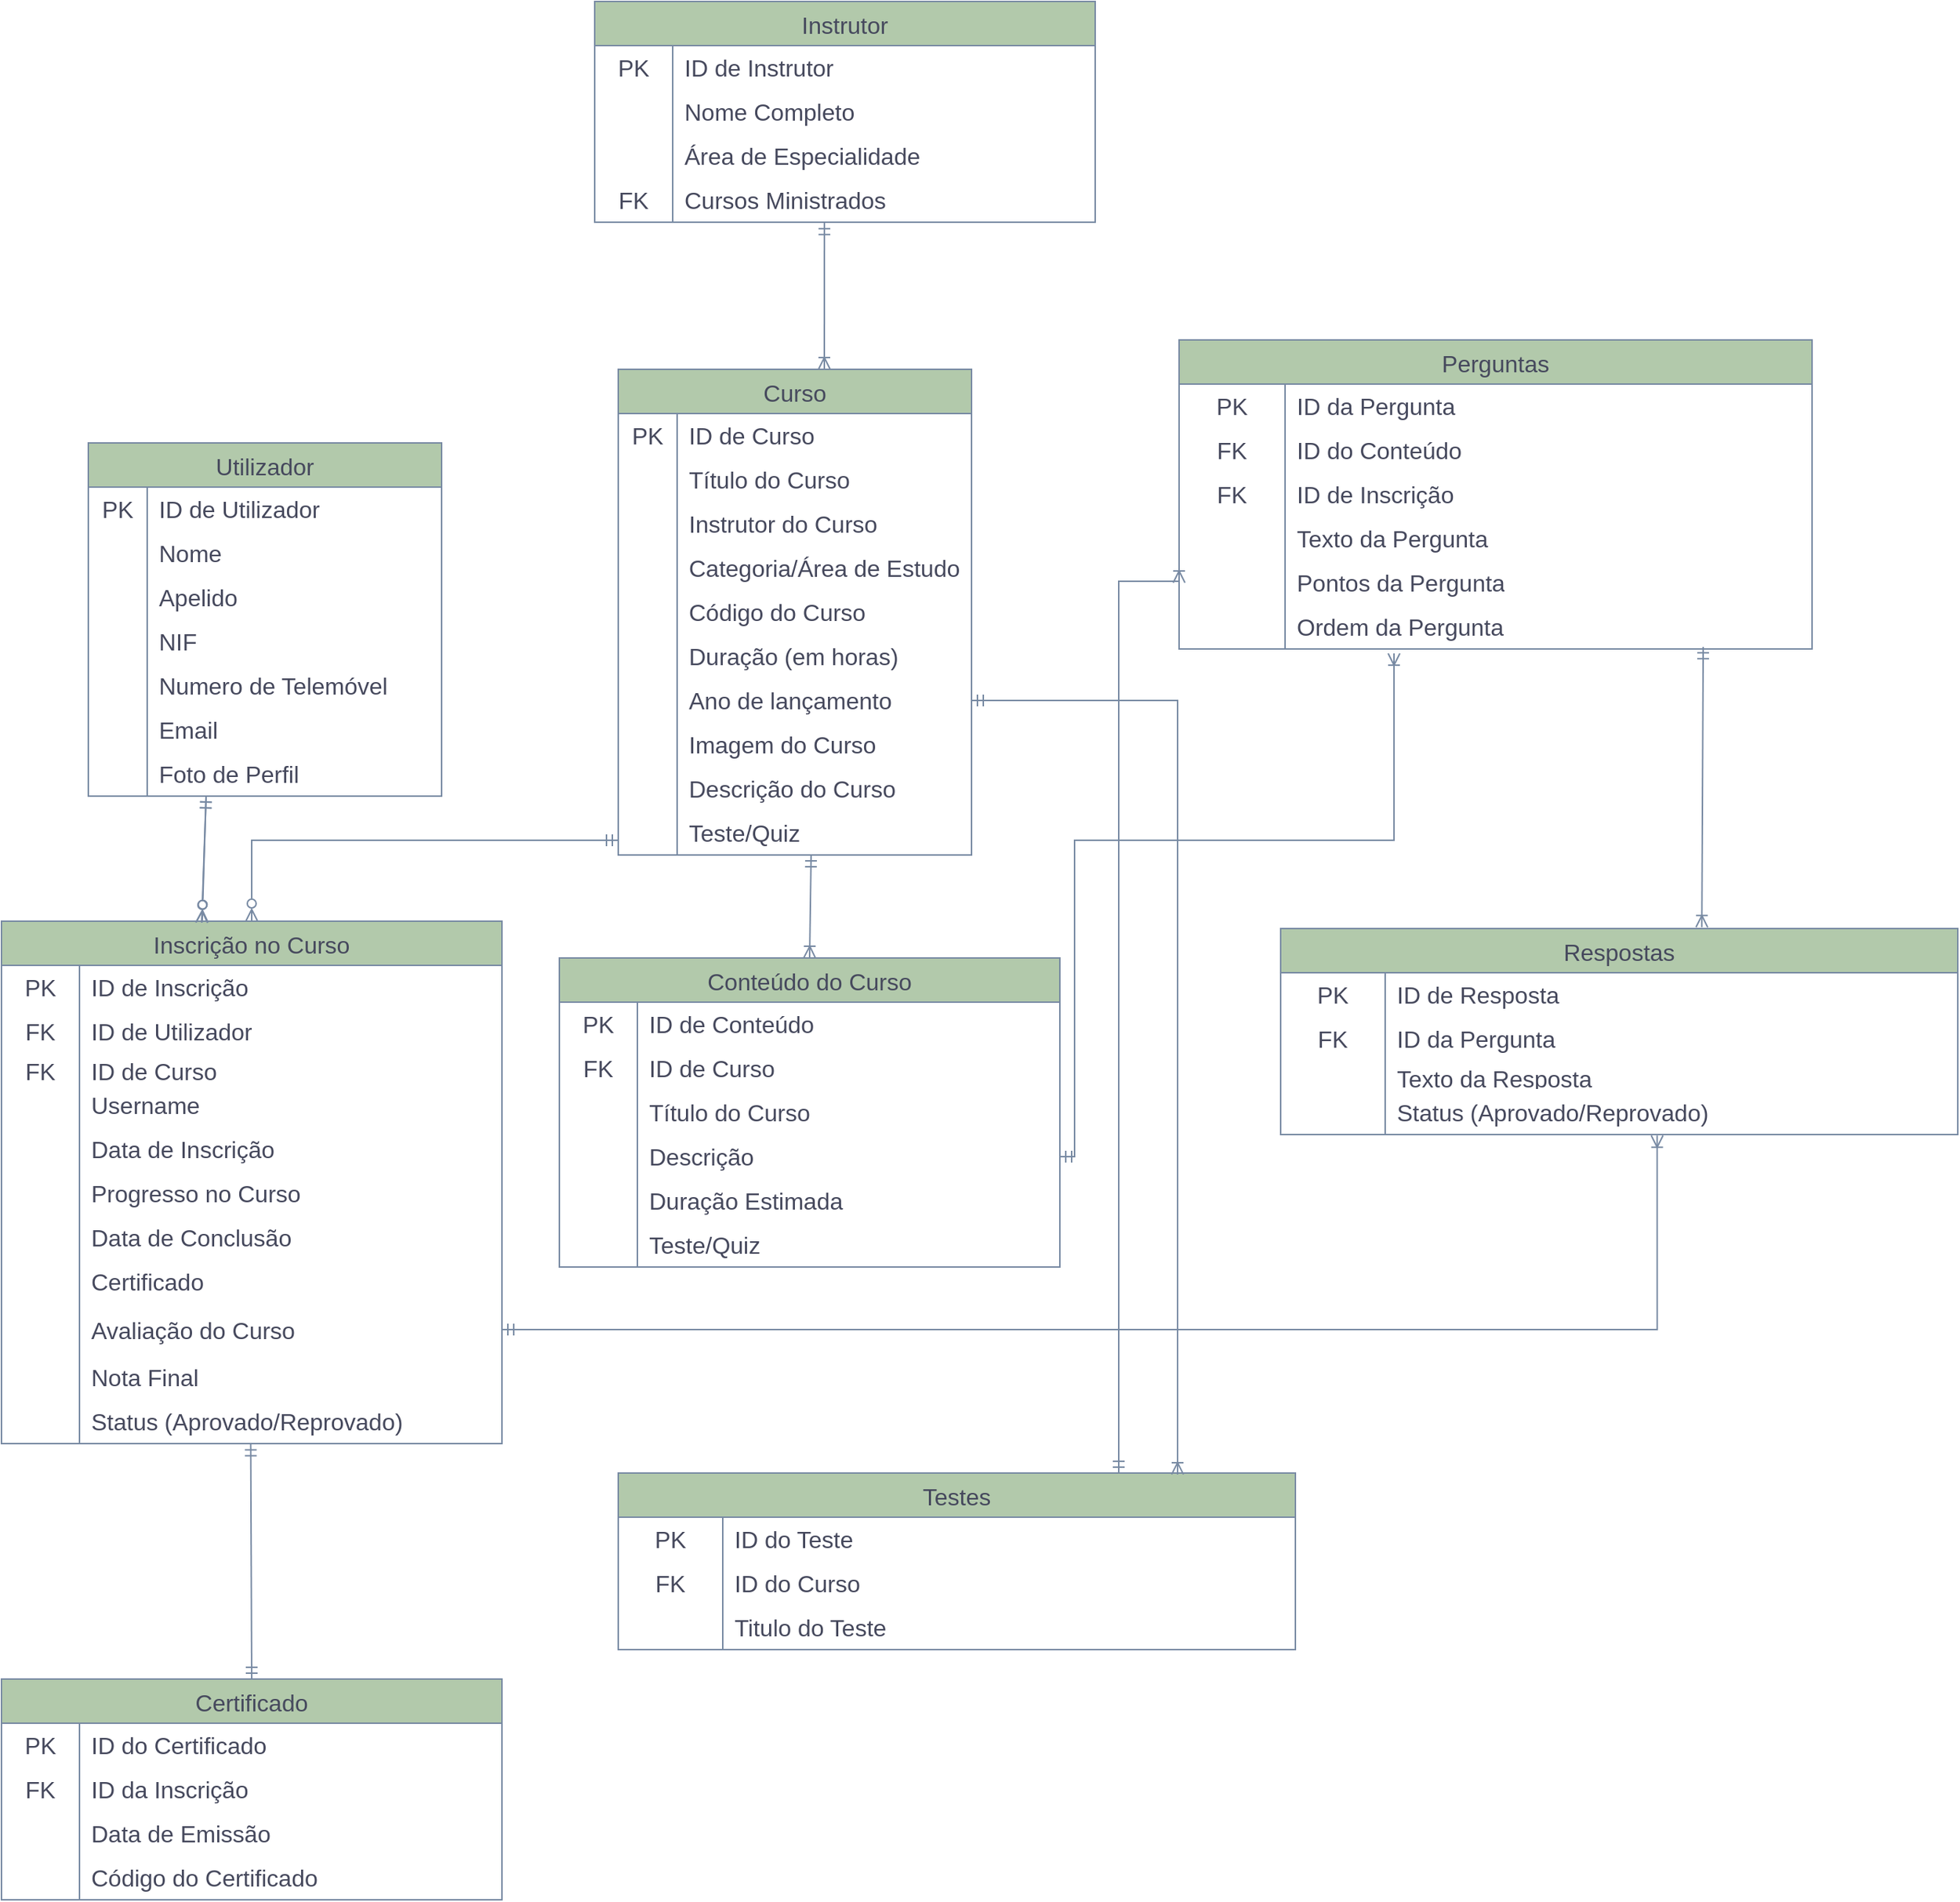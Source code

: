 <mxfile version="22.0.3" type="device">
  <diagram name="Página-1" id="YOKGzpNWNg7vzINJb4Ge">
    <mxGraphModel dx="2412" dy="1804" grid="0" gridSize="10" guides="0" tooltips="1" connect="1" arrows="0" fold="1" page="0" pageScale="1" pageWidth="827" pageHeight="1169" math="0" shadow="0">
      <root>
        <mxCell id="0" />
        <mxCell id="1" parent="0" />
        <mxCell id="CkVJujPI6JrI065B5S76-12" value="Curso" style="shape=table;startSize=30;container=1;collapsible=0;childLayout=tableLayout;fixedRows=1;rowLines=0;fontStyle=0;strokeColor=#788AA3;fontSize=16;labelBackgroundColor=none;fillColor=#B2C9AB;fontColor=#46495D;" parent="1" vertex="1">
          <mxGeometry x="609" y="100" width="240" height="330" as="geometry" />
        </mxCell>
        <mxCell id="CkVJujPI6JrI065B5S76-13" value="" style="shape=tableRow;horizontal=0;startSize=0;swimlaneHead=0;swimlaneBody=0;top=0;left=0;bottom=0;right=0;collapsible=0;dropTarget=0;fillColor=none;points=[[0,0.5],[1,0.5]];portConstraint=eastwest;strokeColor=#788AA3;fontSize=16;labelBackgroundColor=none;fontColor=#46495D;" parent="CkVJujPI6JrI065B5S76-12" vertex="1">
          <mxGeometry y="30" width="240" height="30" as="geometry" />
        </mxCell>
        <mxCell id="CkVJujPI6JrI065B5S76-14" value="PK" style="shape=partialRectangle;html=1;whiteSpace=wrap;connectable=0;fillColor=none;top=0;left=0;bottom=0;right=0;overflow=hidden;pointerEvents=1;strokeColor=#788AA3;fontSize=16;labelBackgroundColor=none;fontColor=#46495D;" parent="CkVJujPI6JrI065B5S76-13" vertex="1">
          <mxGeometry width="40" height="30" as="geometry">
            <mxRectangle width="40" height="30" as="alternateBounds" />
          </mxGeometry>
        </mxCell>
        <mxCell id="CkVJujPI6JrI065B5S76-15" value="ID de Curso&amp;nbsp;" style="shape=partialRectangle;html=1;whiteSpace=wrap;connectable=0;fillColor=none;top=0;left=0;bottom=0;right=0;align=left;spacingLeft=6;overflow=hidden;strokeColor=#788AA3;fontSize=16;labelBackgroundColor=none;fontColor=#46495D;" parent="CkVJujPI6JrI065B5S76-13" vertex="1">
          <mxGeometry x="40" width="200" height="30" as="geometry">
            <mxRectangle width="200" height="30" as="alternateBounds" />
          </mxGeometry>
        </mxCell>
        <mxCell id="CkVJujPI6JrI065B5S76-16" value="" style="shape=tableRow;horizontal=0;startSize=0;swimlaneHead=0;swimlaneBody=0;top=0;left=0;bottom=0;right=0;collapsible=0;dropTarget=0;fillColor=none;points=[[0,0.5],[1,0.5]];portConstraint=eastwest;strokeColor=#788AA3;fontSize=16;labelBackgroundColor=none;fontColor=#46495D;" parent="CkVJujPI6JrI065B5S76-12" vertex="1">
          <mxGeometry y="60" width="240" height="30" as="geometry" />
        </mxCell>
        <mxCell id="CkVJujPI6JrI065B5S76-17" value="" style="shape=partialRectangle;html=1;whiteSpace=wrap;connectable=0;fillColor=none;top=0;left=0;bottom=0;right=0;overflow=hidden;strokeColor=#788AA3;fontSize=16;labelBackgroundColor=none;fontColor=#46495D;" parent="CkVJujPI6JrI065B5S76-16" vertex="1">
          <mxGeometry width="40" height="30" as="geometry">
            <mxRectangle width="40" height="30" as="alternateBounds" />
          </mxGeometry>
        </mxCell>
        <mxCell id="CkVJujPI6JrI065B5S76-18" value="Título do Curso" style="shape=partialRectangle;html=1;whiteSpace=wrap;connectable=0;fillColor=none;top=0;left=0;bottom=0;right=0;align=left;spacingLeft=6;overflow=hidden;strokeColor=#788AA3;fontSize=16;labelBackgroundColor=none;fontColor=#46495D;" parent="CkVJujPI6JrI065B5S76-16" vertex="1">
          <mxGeometry x="40" width="200" height="30" as="geometry">
            <mxRectangle width="200" height="30" as="alternateBounds" />
          </mxGeometry>
        </mxCell>
        <mxCell id="CkVJujPI6JrI065B5S76-19" value="" style="shape=tableRow;horizontal=0;startSize=0;swimlaneHead=0;swimlaneBody=0;top=0;left=0;bottom=0;right=0;collapsible=0;dropTarget=0;fillColor=none;points=[[0,0.5],[1,0.5]];portConstraint=eastwest;strokeColor=#788AA3;fontSize=16;labelBackgroundColor=none;fontColor=#46495D;" parent="CkVJujPI6JrI065B5S76-12" vertex="1">
          <mxGeometry y="90" width="240" height="30" as="geometry" />
        </mxCell>
        <mxCell id="CkVJujPI6JrI065B5S76-20" value="" style="shape=partialRectangle;html=1;whiteSpace=wrap;connectable=0;fillColor=none;top=0;left=0;bottom=0;right=0;overflow=hidden;strokeColor=#788AA3;fontSize=16;labelBackgroundColor=none;fontColor=#46495D;" parent="CkVJujPI6JrI065B5S76-19" vertex="1">
          <mxGeometry width="40" height="30" as="geometry">
            <mxRectangle width="40" height="30" as="alternateBounds" />
          </mxGeometry>
        </mxCell>
        <mxCell id="CkVJujPI6JrI065B5S76-21" value="Instrutor do Curso" style="shape=partialRectangle;html=1;whiteSpace=wrap;connectable=0;fillColor=none;top=0;left=0;bottom=0;right=0;align=left;spacingLeft=6;overflow=hidden;strokeColor=#788AA3;fontSize=16;labelBackgroundColor=none;fontColor=#46495D;" parent="CkVJujPI6JrI065B5S76-19" vertex="1">
          <mxGeometry x="40" width="200" height="30" as="geometry">
            <mxRectangle width="200" height="30" as="alternateBounds" />
          </mxGeometry>
        </mxCell>
        <mxCell id="CkVJujPI6JrI065B5S76-37" style="shape=tableRow;horizontal=0;startSize=0;swimlaneHead=0;swimlaneBody=0;top=0;left=0;bottom=0;right=0;collapsible=0;dropTarget=0;fillColor=none;points=[[0,0.5],[1,0.5]];portConstraint=eastwest;strokeColor=#788AA3;fontSize=16;labelBackgroundColor=none;fontColor=#46495D;" parent="CkVJujPI6JrI065B5S76-12" vertex="1">
          <mxGeometry y="120" width="240" height="30" as="geometry" />
        </mxCell>
        <mxCell id="CkVJujPI6JrI065B5S76-38" style="shape=partialRectangle;html=1;whiteSpace=wrap;connectable=0;fillColor=none;top=0;left=0;bottom=0;right=0;overflow=hidden;strokeColor=#788AA3;fontSize=16;labelBackgroundColor=none;fontColor=#46495D;" parent="CkVJujPI6JrI065B5S76-37" vertex="1">
          <mxGeometry width="40" height="30" as="geometry">
            <mxRectangle width="40" height="30" as="alternateBounds" />
          </mxGeometry>
        </mxCell>
        <mxCell id="CkVJujPI6JrI065B5S76-39" value="Categoria/Área de Estudo" style="shape=partialRectangle;html=1;whiteSpace=wrap;connectable=0;fillColor=none;top=0;left=0;bottom=0;right=0;align=left;spacingLeft=6;overflow=hidden;strokeColor=#788AA3;fontSize=16;labelBackgroundColor=none;fontColor=#46495D;" parent="CkVJujPI6JrI065B5S76-37" vertex="1">
          <mxGeometry x="40" width="200" height="30" as="geometry">
            <mxRectangle width="200" height="30" as="alternateBounds" />
          </mxGeometry>
        </mxCell>
        <mxCell id="CkVJujPI6JrI065B5S76-40" style="shape=tableRow;horizontal=0;startSize=0;swimlaneHead=0;swimlaneBody=0;top=0;left=0;bottom=0;right=0;collapsible=0;dropTarget=0;fillColor=none;points=[[0,0.5],[1,0.5]];portConstraint=eastwest;strokeColor=#788AA3;fontSize=16;labelBackgroundColor=none;fontColor=#46495D;" parent="CkVJujPI6JrI065B5S76-12" vertex="1">
          <mxGeometry y="150" width="240" height="30" as="geometry" />
        </mxCell>
        <mxCell id="CkVJujPI6JrI065B5S76-41" style="shape=partialRectangle;html=1;whiteSpace=wrap;connectable=0;fillColor=none;top=0;left=0;bottom=0;right=0;overflow=hidden;strokeColor=#788AA3;fontSize=16;labelBackgroundColor=none;fontColor=#46495D;" parent="CkVJujPI6JrI065B5S76-40" vertex="1">
          <mxGeometry width="40" height="30" as="geometry">
            <mxRectangle width="40" height="30" as="alternateBounds" />
          </mxGeometry>
        </mxCell>
        <mxCell id="CkVJujPI6JrI065B5S76-42" value="Código do Curso" style="shape=partialRectangle;html=1;whiteSpace=wrap;connectable=0;fillColor=none;top=0;left=0;bottom=0;right=0;align=left;spacingLeft=6;overflow=hidden;strokeColor=#788AA3;fontSize=16;labelBackgroundColor=none;fontColor=#46495D;" parent="CkVJujPI6JrI065B5S76-40" vertex="1">
          <mxGeometry x="40" width="200" height="30" as="geometry">
            <mxRectangle width="200" height="30" as="alternateBounds" />
          </mxGeometry>
        </mxCell>
        <mxCell id="CkVJujPI6JrI065B5S76-43" style="shape=tableRow;horizontal=0;startSize=0;swimlaneHead=0;swimlaneBody=0;top=0;left=0;bottom=0;right=0;collapsible=0;dropTarget=0;fillColor=none;points=[[0,0.5],[1,0.5]];portConstraint=eastwest;strokeColor=#788AA3;fontSize=16;labelBackgroundColor=none;fontColor=#46495D;" parent="CkVJujPI6JrI065B5S76-12" vertex="1">
          <mxGeometry y="180" width="240" height="30" as="geometry" />
        </mxCell>
        <mxCell id="CkVJujPI6JrI065B5S76-44" style="shape=partialRectangle;html=1;whiteSpace=wrap;connectable=0;fillColor=none;top=0;left=0;bottom=0;right=0;overflow=hidden;strokeColor=#788AA3;fontSize=16;labelBackgroundColor=none;fontColor=#46495D;" parent="CkVJujPI6JrI065B5S76-43" vertex="1">
          <mxGeometry width="40" height="30" as="geometry">
            <mxRectangle width="40" height="30" as="alternateBounds" />
          </mxGeometry>
        </mxCell>
        <mxCell id="CkVJujPI6JrI065B5S76-45" value="Duração (em horas)" style="shape=partialRectangle;html=1;whiteSpace=wrap;connectable=0;fillColor=none;top=0;left=0;bottom=0;right=0;align=left;spacingLeft=6;overflow=hidden;strokeColor=#788AA3;fontSize=16;labelBackgroundColor=none;fontColor=#46495D;" parent="CkVJujPI6JrI065B5S76-43" vertex="1">
          <mxGeometry x="40" width="200" height="30" as="geometry">
            <mxRectangle width="200" height="30" as="alternateBounds" />
          </mxGeometry>
        </mxCell>
        <mxCell id="CkVJujPI6JrI065B5S76-46" style="shape=tableRow;horizontal=0;startSize=0;swimlaneHead=0;swimlaneBody=0;top=0;left=0;bottom=0;right=0;collapsible=0;dropTarget=0;fillColor=none;points=[[0,0.5],[1,0.5]];portConstraint=eastwest;strokeColor=#788AA3;fontSize=16;labelBackgroundColor=none;fontColor=#46495D;" parent="CkVJujPI6JrI065B5S76-12" vertex="1">
          <mxGeometry y="210" width="240" height="30" as="geometry" />
        </mxCell>
        <mxCell id="CkVJujPI6JrI065B5S76-47" style="shape=partialRectangle;html=1;whiteSpace=wrap;connectable=0;fillColor=none;top=0;left=0;bottom=0;right=0;overflow=hidden;strokeColor=#788AA3;fontSize=16;labelBackgroundColor=none;fontColor=#46495D;" parent="CkVJujPI6JrI065B5S76-46" vertex="1">
          <mxGeometry width="40" height="30" as="geometry">
            <mxRectangle width="40" height="30" as="alternateBounds" />
          </mxGeometry>
        </mxCell>
        <mxCell id="CkVJujPI6JrI065B5S76-48" value="Ano de lançamento" style="shape=partialRectangle;html=1;whiteSpace=wrap;connectable=0;fillColor=none;top=0;left=0;bottom=0;right=0;align=left;spacingLeft=6;overflow=hidden;strokeColor=#788AA3;fontSize=16;labelBackgroundColor=none;fontColor=#46495D;" parent="CkVJujPI6JrI065B5S76-46" vertex="1">
          <mxGeometry x="40" width="200" height="30" as="geometry">
            <mxRectangle width="200" height="30" as="alternateBounds" />
          </mxGeometry>
        </mxCell>
        <mxCell id="CkVJujPI6JrI065B5S76-49" style="shape=tableRow;horizontal=0;startSize=0;swimlaneHead=0;swimlaneBody=0;top=0;left=0;bottom=0;right=0;collapsible=0;dropTarget=0;fillColor=none;points=[[0,0.5],[1,0.5]];portConstraint=eastwest;strokeColor=#788AA3;fontSize=16;labelBackgroundColor=none;fontColor=#46495D;" parent="CkVJujPI6JrI065B5S76-12" vertex="1">
          <mxGeometry y="240" width="240" height="30" as="geometry" />
        </mxCell>
        <mxCell id="CkVJujPI6JrI065B5S76-50" style="shape=partialRectangle;html=1;whiteSpace=wrap;connectable=0;fillColor=none;top=0;left=0;bottom=0;right=0;overflow=hidden;strokeColor=#788AA3;fontSize=16;labelBackgroundColor=none;fontColor=#46495D;" parent="CkVJujPI6JrI065B5S76-49" vertex="1">
          <mxGeometry width="40" height="30" as="geometry">
            <mxRectangle width="40" height="30" as="alternateBounds" />
          </mxGeometry>
        </mxCell>
        <mxCell id="CkVJujPI6JrI065B5S76-51" value="Imagem do Curso" style="shape=partialRectangle;html=1;whiteSpace=wrap;connectable=0;fillColor=none;top=0;left=0;bottom=0;right=0;align=left;spacingLeft=6;overflow=hidden;strokeColor=#788AA3;fontSize=16;labelBackgroundColor=none;fontColor=#46495D;" parent="CkVJujPI6JrI065B5S76-49" vertex="1">
          <mxGeometry x="40" width="200" height="30" as="geometry">
            <mxRectangle width="200" height="30" as="alternateBounds" />
          </mxGeometry>
        </mxCell>
        <mxCell id="MbHsalK49QvTv_u1rOrh-1" style="shape=tableRow;horizontal=0;startSize=0;swimlaneHead=0;swimlaneBody=0;top=0;left=0;bottom=0;right=0;collapsible=0;dropTarget=0;fillColor=none;points=[[0,0.5],[1,0.5]];portConstraint=eastwest;strokeColor=#788AA3;fontSize=16;labelBackgroundColor=none;fontColor=#46495D;" parent="CkVJujPI6JrI065B5S76-12" vertex="1">
          <mxGeometry y="270" width="240" height="30" as="geometry" />
        </mxCell>
        <mxCell id="MbHsalK49QvTv_u1rOrh-2" style="shape=partialRectangle;html=1;whiteSpace=wrap;connectable=0;fillColor=none;top=0;left=0;bottom=0;right=0;overflow=hidden;strokeColor=#788AA3;fontSize=16;labelBackgroundColor=none;fontColor=#46495D;" parent="MbHsalK49QvTv_u1rOrh-1" vertex="1">
          <mxGeometry width="40" height="30" as="geometry">
            <mxRectangle width="40" height="30" as="alternateBounds" />
          </mxGeometry>
        </mxCell>
        <mxCell id="MbHsalK49QvTv_u1rOrh-3" value="Descrição do Curso" style="shape=partialRectangle;html=1;whiteSpace=wrap;connectable=0;fillColor=none;top=0;left=0;bottom=0;right=0;align=left;spacingLeft=6;overflow=hidden;strokeColor=#788AA3;fontSize=16;labelBackgroundColor=none;fontColor=#46495D;" parent="MbHsalK49QvTv_u1rOrh-1" vertex="1">
          <mxGeometry x="40" width="200" height="30" as="geometry">
            <mxRectangle width="200" height="30" as="alternateBounds" />
          </mxGeometry>
        </mxCell>
        <mxCell id="MbHsalK49QvTv_u1rOrh-70" style="shape=tableRow;horizontal=0;startSize=0;swimlaneHead=0;swimlaneBody=0;top=0;left=0;bottom=0;right=0;collapsible=0;dropTarget=0;fillColor=none;points=[[0,0.5],[1,0.5]];portConstraint=eastwest;strokeColor=#788AA3;fontSize=16;labelBackgroundColor=none;fontColor=#46495D;" parent="CkVJujPI6JrI065B5S76-12" vertex="1">
          <mxGeometry y="300" width="240" height="30" as="geometry" />
        </mxCell>
        <mxCell id="MbHsalK49QvTv_u1rOrh-71" style="shape=partialRectangle;html=1;whiteSpace=wrap;connectable=0;fillColor=none;top=0;left=0;bottom=0;right=0;overflow=hidden;strokeColor=#788AA3;fontSize=16;labelBackgroundColor=none;fontColor=#46495D;" parent="MbHsalK49QvTv_u1rOrh-70" vertex="1">
          <mxGeometry width="40" height="30" as="geometry">
            <mxRectangle width="40" height="30" as="alternateBounds" />
          </mxGeometry>
        </mxCell>
        <mxCell id="MbHsalK49QvTv_u1rOrh-72" value="Teste/Quiz" style="shape=partialRectangle;html=1;whiteSpace=wrap;connectable=0;fillColor=none;top=0;left=0;bottom=0;right=0;align=left;spacingLeft=6;overflow=hidden;strokeColor=#788AA3;fontSize=16;labelBackgroundColor=none;fontColor=#46495D;" parent="MbHsalK49QvTv_u1rOrh-70" vertex="1">
          <mxGeometry x="40" width="200" height="30" as="geometry">
            <mxRectangle width="200" height="30" as="alternateBounds" />
          </mxGeometry>
        </mxCell>
        <mxCell id="CkVJujPI6JrI065B5S76-55" value="Utilizador" style="shape=table;startSize=30;container=1;collapsible=0;childLayout=tableLayout;fixedRows=1;rowLines=0;fontStyle=0;strokeColor=#788AA3;fontSize=16;labelBackgroundColor=none;fillColor=#B2C9AB;fontColor=#46495D;" parent="1" vertex="1">
          <mxGeometry x="249" y="150" width="240" height="240" as="geometry" />
        </mxCell>
        <mxCell id="CkVJujPI6JrI065B5S76-56" value="" style="shape=tableRow;horizontal=0;startSize=0;swimlaneHead=0;swimlaneBody=0;top=0;left=0;bottom=0;right=0;collapsible=0;dropTarget=0;fillColor=none;points=[[0,0.5],[1,0.5]];portConstraint=eastwest;strokeColor=#788AA3;fontSize=16;labelBackgroundColor=none;fontColor=#46495D;" parent="CkVJujPI6JrI065B5S76-55" vertex="1">
          <mxGeometry y="30" width="240" height="30" as="geometry" />
        </mxCell>
        <mxCell id="CkVJujPI6JrI065B5S76-57" value="PK" style="shape=partialRectangle;html=1;whiteSpace=wrap;connectable=0;fillColor=none;top=0;left=0;bottom=0;right=0;overflow=hidden;pointerEvents=1;strokeColor=#788AA3;fontSize=16;labelBackgroundColor=none;fontColor=#46495D;" parent="CkVJujPI6JrI065B5S76-56" vertex="1">
          <mxGeometry width="40" height="30" as="geometry">
            <mxRectangle width="40" height="30" as="alternateBounds" />
          </mxGeometry>
        </mxCell>
        <mxCell id="CkVJujPI6JrI065B5S76-58" value="ID de Utilizador" style="shape=partialRectangle;html=1;whiteSpace=wrap;connectable=0;fillColor=none;top=0;left=0;bottom=0;right=0;align=left;spacingLeft=6;overflow=hidden;strokeColor=#788AA3;fontSize=16;labelBackgroundColor=none;fontColor=#46495D;" parent="CkVJujPI6JrI065B5S76-56" vertex="1">
          <mxGeometry x="40" width="200" height="30" as="geometry">
            <mxRectangle width="200" height="30" as="alternateBounds" />
          </mxGeometry>
        </mxCell>
        <mxCell id="CkVJujPI6JrI065B5S76-59" value="" style="shape=tableRow;horizontal=0;startSize=0;swimlaneHead=0;swimlaneBody=0;top=0;left=0;bottom=0;right=0;collapsible=0;dropTarget=0;fillColor=none;points=[[0,0.5],[1,0.5]];portConstraint=eastwest;strokeColor=#788AA3;fontSize=16;labelBackgroundColor=none;fontColor=#46495D;" parent="CkVJujPI6JrI065B5S76-55" vertex="1">
          <mxGeometry y="60" width="240" height="30" as="geometry" />
        </mxCell>
        <mxCell id="CkVJujPI6JrI065B5S76-60" value="" style="shape=partialRectangle;html=1;whiteSpace=wrap;connectable=0;fillColor=none;top=0;left=0;bottom=0;right=0;overflow=hidden;strokeColor=#788AA3;fontSize=16;labelBackgroundColor=none;fontColor=#46495D;" parent="CkVJujPI6JrI065B5S76-59" vertex="1">
          <mxGeometry width="40" height="30" as="geometry">
            <mxRectangle width="40" height="30" as="alternateBounds" />
          </mxGeometry>
        </mxCell>
        <mxCell id="CkVJujPI6JrI065B5S76-61" value="Nome" style="shape=partialRectangle;html=1;whiteSpace=wrap;connectable=0;fillColor=none;top=0;left=0;bottom=0;right=0;align=left;spacingLeft=6;overflow=hidden;strokeColor=#788AA3;fontSize=16;labelBackgroundColor=none;fontColor=#46495D;" parent="CkVJujPI6JrI065B5S76-59" vertex="1">
          <mxGeometry x="40" width="200" height="30" as="geometry">
            <mxRectangle width="200" height="30" as="alternateBounds" />
          </mxGeometry>
        </mxCell>
        <mxCell id="CkVJujPI6JrI065B5S76-62" value="" style="shape=tableRow;horizontal=0;startSize=0;swimlaneHead=0;swimlaneBody=0;top=0;left=0;bottom=0;right=0;collapsible=0;dropTarget=0;fillColor=none;points=[[0,0.5],[1,0.5]];portConstraint=eastwest;strokeColor=#788AA3;fontSize=16;labelBackgroundColor=none;fontColor=#46495D;" parent="CkVJujPI6JrI065B5S76-55" vertex="1">
          <mxGeometry y="90" width="240" height="30" as="geometry" />
        </mxCell>
        <mxCell id="CkVJujPI6JrI065B5S76-63" value="" style="shape=partialRectangle;html=1;whiteSpace=wrap;connectable=0;fillColor=none;top=0;left=0;bottom=0;right=0;overflow=hidden;strokeColor=#788AA3;fontSize=16;labelBackgroundColor=none;fontColor=#46495D;" parent="CkVJujPI6JrI065B5S76-62" vertex="1">
          <mxGeometry width="40" height="30" as="geometry">
            <mxRectangle width="40" height="30" as="alternateBounds" />
          </mxGeometry>
        </mxCell>
        <mxCell id="CkVJujPI6JrI065B5S76-64" value="Apelido" style="shape=partialRectangle;html=1;whiteSpace=wrap;connectable=0;fillColor=none;top=0;left=0;bottom=0;right=0;align=left;spacingLeft=6;overflow=hidden;strokeColor=#788AA3;fontSize=16;labelBackgroundColor=none;fontColor=#46495D;" parent="CkVJujPI6JrI065B5S76-62" vertex="1">
          <mxGeometry x="40" width="200" height="30" as="geometry">
            <mxRectangle width="200" height="30" as="alternateBounds" />
          </mxGeometry>
        </mxCell>
        <mxCell id="CkVJujPI6JrI065B5S76-65" style="shape=tableRow;horizontal=0;startSize=0;swimlaneHead=0;swimlaneBody=0;top=0;left=0;bottom=0;right=0;collapsible=0;dropTarget=0;fillColor=none;points=[[0,0.5],[1,0.5]];portConstraint=eastwest;strokeColor=#788AA3;fontSize=16;labelBackgroundColor=none;fontColor=#46495D;" parent="CkVJujPI6JrI065B5S76-55" vertex="1">
          <mxGeometry y="120" width="240" height="30" as="geometry" />
        </mxCell>
        <mxCell id="CkVJujPI6JrI065B5S76-66" style="shape=partialRectangle;html=1;whiteSpace=wrap;connectable=0;fillColor=none;top=0;left=0;bottom=0;right=0;overflow=hidden;strokeColor=#788AA3;fontSize=16;labelBackgroundColor=none;fontColor=#46495D;" parent="CkVJujPI6JrI065B5S76-65" vertex="1">
          <mxGeometry width="40" height="30" as="geometry">
            <mxRectangle width="40" height="30" as="alternateBounds" />
          </mxGeometry>
        </mxCell>
        <mxCell id="CkVJujPI6JrI065B5S76-67" value="NIF" style="shape=partialRectangle;html=1;whiteSpace=wrap;connectable=0;fillColor=none;top=0;left=0;bottom=0;right=0;align=left;spacingLeft=6;overflow=hidden;strokeColor=#788AA3;fontSize=16;labelBackgroundColor=none;fontColor=#46495D;" parent="CkVJujPI6JrI065B5S76-65" vertex="1">
          <mxGeometry x="40" width="200" height="30" as="geometry">
            <mxRectangle width="200" height="30" as="alternateBounds" />
          </mxGeometry>
        </mxCell>
        <mxCell id="CkVJujPI6JrI065B5S76-68" style="shape=tableRow;horizontal=0;startSize=0;swimlaneHead=0;swimlaneBody=0;top=0;left=0;bottom=0;right=0;collapsible=0;dropTarget=0;fillColor=none;points=[[0,0.5],[1,0.5]];portConstraint=eastwest;strokeColor=#788AA3;fontSize=16;labelBackgroundColor=none;fontColor=#46495D;" parent="CkVJujPI6JrI065B5S76-55" vertex="1">
          <mxGeometry y="150" width="240" height="30" as="geometry" />
        </mxCell>
        <mxCell id="CkVJujPI6JrI065B5S76-69" style="shape=partialRectangle;html=1;whiteSpace=wrap;connectable=0;fillColor=none;top=0;left=0;bottom=0;right=0;overflow=hidden;strokeColor=#788AA3;fontSize=16;labelBackgroundColor=none;fontColor=#46495D;" parent="CkVJujPI6JrI065B5S76-68" vertex="1">
          <mxGeometry width="40" height="30" as="geometry">
            <mxRectangle width="40" height="30" as="alternateBounds" />
          </mxGeometry>
        </mxCell>
        <mxCell id="CkVJujPI6JrI065B5S76-70" value="Numero de Telemóvel" style="shape=partialRectangle;html=1;whiteSpace=wrap;connectable=0;fillColor=none;top=0;left=0;bottom=0;right=0;align=left;spacingLeft=6;overflow=hidden;strokeColor=#788AA3;fontSize=16;labelBackgroundColor=none;fontColor=#46495D;" parent="CkVJujPI6JrI065B5S76-68" vertex="1">
          <mxGeometry x="40" width="200" height="30" as="geometry">
            <mxRectangle width="200" height="30" as="alternateBounds" />
          </mxGeometry>
        </mxCell>
        <mxCell id="CkVJujPI6JrI065B5S76-71" style="shape=tableRow;horizontal=0;startSize=0;swimlaneHead=0;swimlaneBody=0;top=0;left=0;bottom=0;right=0;collapsible=0;dropTarget=0;fillColor=none;points=[[0,0.5],[1,0.5]];portConstraint=eastwest;strokeColor=#788AA3;fontSize=16;labelBackgroundColor=none;fontColor=#46495D;" parent="CkVJujPI6JrI065B5S76-55" vertex="1">
          <mxGeometry y="180" width="240" height="30" as="geometry" />
        </mxCell>
        <mxCell id="CkVJujPI6JrI065B5S76-72" style="shape=partialRectangle;html=1;whiteSpace=wrap;connectable=0;fillColor=none;top=0;left=0;bottom=0;right=0;overflow=hidden;strokeColor=#788AA3;fontSize=16;labelBackgroundColor=none;fontColor=#46495D;" parent="CkVJujPI6JrI065B5S76-71" vertex="1">
          <mxGeometry width="40" height="30" as="geometry">
            <mxRectangle width="40" height="30" as="alternateBounds" />
          </mxGeometry>
        </mxCell>
        <mxCell id="CkVJujPI6JrI065B5S76-73" value="Email" style="shape=partialRectangle;html=1;whiteSpace=wrap;connectable=0;fillColor=none;top=0;left=0;bottom=0;right=0;align=left;spacingLeft=6;overflow=hidden;strokeColor=#788AA3;fontSize=16;labelBackgroundColor=none;fontColor=#46495D;" parent="CkVJujPI6JrI065B5S76-71" vertex="1">
          <mxGeometry x="40" width="200" height="30" as="geometry">
            <mxRectangle width="200" height="30" as="alternateBounds" />
          </mxGeometry>
        </mxCell>
        <mxCell id="CkVJujPI6JrI065B5S76-74" style="shape=tableRow;horizontal=0;startSize=0;swimlaneHead=0;swimlaneBody=0;top=0;left=0;bottom=0;right=0;collapsible=0;dropTarget=0;fillColor=none;points=[[0,0.5],[1,0.5]];portConstraint=eastwest;strokeColor=#788AA3;fontSize=16;labelBackgroundColor=none;fontColor=#46495D;" parent="CkVJujPI6JrI065B5S76-55" vertex="1">
          <mxGeometry y="210" width="240" height="30" as="geometry" />
        </mxCell>
        <mxCell id="CkVJujPI6JrI065B5S76-75" style="shape=partialRectangle;html=1;whiteSpace=wrap;connectable=0;fillColor=none;top=0;left=0;bottom=0;right=0;overflow=hidden;strokeColor=#788AA3;fontSize=16;labelBackgroundColor=none;fontColor=#46495D;" parent="CkVJujPI6JrI065B5S76-74" vertex="1">
          <mxGeometry width="40" height="30" as="geometry">
            <mxRectangle width="40" height="30" as="alternateBounds" />
          </mxGeometry>
        </mxCell>
        <mxCell id="CkVJujPI6JrI065B5S76-76" value="Foto de Perfil" style="shape=partialRectangle;html=1;whiteSpace=wrap;connectable=0;fillColor=none;top=0;left=0;bottom=0;right=0;align=left;spacingLeft=6;overflow=hidden;strokeColor=#788AA3;fontSize=16;labelBackgroundColor=none;fontColor=#46495D;" parent="CkVJujPI6JrI065B5S76-74" vertex="1">
          <mxGeometry x="40" width="200" height="30" as="geometry">
            <mxRectangle width="200" height="30" as="alternateBounds" />
          </mxGeometry>
        </mxCell>
        <mxCell id="CkVJujPI6JrI065B5S76-80" value="Inscrição no Curso" style="shape=table;startSize=30;container=1;collapsible=0;childLayout=tableLayout;fixedRows=1;rowLines=0;fontStyle=0;strokeColor=#788AA3;fontSize=16;labelBackgroundColor=none;fillColor=#B2C9AB;fontColor=#46495D;" parent="1" vertex="1">
          <mxGeometry x="190" y="475" width="340" height="355" as="geometry" />
        </mxCell>
        <mxCell id="CkVJujPI6JrI065B5S76-81" value="" style="shape=tableRow;horizontal=0;startSize=0;swimlaneHead=0;swimlaneBody=0;top=0;left=0;bottom=0;right=0;collapsible=0;dropTarget=0;fillColor=none;points=[[0,0.5],[1,0.5]];portConstraint=eastwest;strokeColor=#788AA3;fontSize=16;labelBackgroundColor=none;fontColor=#46495D;" parent="CkVJujPI6JrI065B5S76-80" vertex="1">
          <mxGeometry y="30" width="340" height="30" as="geometry" />
        </mxCell>
        <mxCell id="CkVJujPI6JrI065B5S76-82" value="PK" style="shape=partialRectangle;html=1;whiteSpace=wrap;connectable=0;fillColor=none;top=0;left=0;bottom=0;right=0;overflow=hidden;pointerEvents=1;strokeColor=#788AA3;fontSize=16;labelBackgroundColor=none;fontColor=#46495D;" parent="CkVJujPI6JrI065B5S76-81" vertex="1">
          <mxGeometry width="53" height="30" as="geometry">
            <mxRectangle width="53" height="30" as="alternateBounds" />
          </mxGeometry>
        </mxCell>
        <mxCell id="CkVJujPI6JrI065B5S76-83" value="ID de Inscrição&amp;nbsp;" style="shape=partialRectangle;html=1;whiteSpace=wrap;connectable=0;fillColor=none;top=0;left=0;bottom=0;right=0;align=left;spacingLeft=6;overflow=hidden;strokeColor=#788AA3;fontSize=16;labelBackgroundColor=none;fontColor=#46495D;" parent="CkVJujPI6JrI065B5S76-81" vertex="1">
          <mxGeometry x="53" width="287" height="30" as="geometry">
            <mxRectangle width="287" height="30" as="alternateBounds" />
          </mxGeometry>
        </mxCell>
        <mxCell id="CkVJujPI6JrI065B5S76-84" value="" style="shape=tableRow;horizontal=0;startSize=0;swimlaneHead=0;swimlaneBody=0;top=0;left=0;bottom=0;right=0;collapsible=0;dropTarget=0;fillColor=none;points=[[0,0.5],[1,0.5]];portConstraint=eastwest;strokeColor=#788AA3;fontSize=16;labelBackgroundColor=none;fontColor=#46495D;" parent="CkVJujPI6JrI065B5S76-80" vertex="1">
          <mxGeometry y="60" width="340" height="30" as="geometry" />
        </mxCell>
        <mxCell id="CkVJujPI6JrI065B5S76-85" value="FK" style="shape=partialRectangle;html=1;whiteSpace=wrap;connectable=0;fillColor=none;top=0;left=0;bottom=0;right=0;overflow=hidden;strokeColor=#788AA3;fontSize=16;labelBackgroundColor=none;fontColor=#46495D;" parent="CkVJujPI6JrI065B5S76-84" vertex="1">
          <mxGeometry width="53" height="30" as="geometry">
            <mxRectangle width="53" height="30" as="alternateBounds" />
          </mxGeometry>
        </mxCell>
        <mxCell id="CkVJujPI6JrI065B5S76-86" value="ID de Utilizador" style="shape=partialRectangle;html=1;whiteSpace=wrap;connectable=0;fillColor=none;top=0;left=0;bottom=0;right=0;align=left;spacingLeft=6;overflow=hidden;strokeColor=#788AA3;fontSize=16;labelBackgroundColor=none;fontColor=#46495D;" parent="CkVJujPI6JrI065B5S76-84" vertex="1">
          <mxGeometry x="53" width="287" height="30" as="geometry">
            <mxRectangle width="287" height="30" as="alternateBounds" />
          </mxGeometry>
        </mxCell>
        <mxCell id="CkVJujPI6JrI065B5S76-87" value="" style="shape=tableRow;horizontal=0;startSize=0;swimlaneHead=0;swimlaneBody=0;top=0;left=0;bottom=0;right=0;collapsible=0;dropTarget=0;fillColor=none;points=[[0,0.5],[1,0.5]];portConstraint=eastwest;strokeColor=#788AA3;fontSize=16;labelBackgroundColor=none;fontColor=#46495D;" parent="CkVJujPI6JrI065B5S76-80" vertex="1">
          <mxGeometry y="90" width="340" height="20" as="geometry" />
        </mxCell>
        <mxCell id="CkVJujPI6JrI065B5S76-88" value="FK" style="shape=partialRectangle;html=1;whiteSpace=wrap;connectable=0;fillColor=none;top=0;left=0;bottom=0;right=0;overflow=hidden;strokeColor=#788AA3;fontSize=16;labelBackgroundColor=none;fontColor=#46495D;" parent="CkVJujPI6JrI065B5S76-87" vertex="1">
          <mxGeometry width="53" height="20" as="geometry">
            <mxRectangle width="53" height="20" as="alternateBounds" />
          </mxGeometry>
        </mxCell>
        <mxCell id="CkVJujPI6JrI065B5S76-89" value="ID de Curso&amp;nbsp;" style="shape=partialRectangle;html=1;whiteSpace=wrap;connectable=0;fillColor=none;top=0;left=0;bottom=0;right=0;align=left;spacingLeft=6;overflow=hidden;strokeColor=#788AA3;fontSize=16;labelBackgroundColor=none;fontColor=#46495D;" parent="CkVJujPI6JrI065B5S76-87" vertex="1">
          <mxGeometry x="53" width="287" height="20" as="geometry">
            <mxRectangle width="287" height="20" as="alternateBounds" />
          </mxGeometry>
        </mxCell>
        <mxCell id="CkVJujPI6JrI065B5S76-90" style="shape=tableRow;horizontal=0;startSize=0;swimlaneHead=0;swimlaneBody=0;top=0;left=0;bottom=0;right=0;collapsible=0;dropTarget=0;fillColor=none;points=[[0,0.5],[1,0.5]];portConstraint=eastwest;strokeColor=#788AA3;fontSize=16;labelBackgroundColor=none;fontColor=#46495D;" parent="CkVJujPI6JrI065B5S76-80" vertex="1">
          <mxGeometry y="110" width="340" height="30" as="geometry" />
        </mxCell>
        <mxCell id="CkVJujPI6JrI065B5S76-91" style="shape=partialRectangle;html=1;whiteSpace=wrap;connectable=0;fillColor=none;top=0;left=0;bottom=0;right=0;overflow=hidden;strokeColor=#788AA3;fontSize=16;labelBackgroundColor=none;fontColor=#46495D;" parent="CkVJujPI6JrI065B5S76-90" vertex="1">
          <mxGeometry width="53" height="30" as="geometry">
            <mxRectangle width="53" height="30" as="alternateBounds" />
          </mxGeometry>
        </mxCell>
        <mxCell id="CkVJujPI6JrI065B5S76-92" value="Username" style="shape=partialRectangle;html=1;whiteSpace=wrap;connectable=0;fillColor=none;top=0;left=0;bottom=0;right=0;align=left;spacingLeft=6;overflow=hidden;strokeColor=#788AA3;fontSize=16;labelBackgroundColor=none;fontColor=#46495D;" parent="CkVJujPI6JrI065B5S76-90" vertex="1">
          <mxGeometry x="53" width="287" height="30" as="geometry">
            <mxRectangle width="287" height="30" as="alternateBounds" />
          </mxGeometry>
        </mxCell>
        <mxCell id="CkVJujPI6JrI065B5S76-93" style="shape=tableRow;horizontal=0;startSize=0;swimlaneHead=0;swimlaneBody=0;top=0;left=0;bottom=0;right=0;collapsible=0;dropTarget=0;fillColor=none;points=[[0,0.5],[1,0.5]];portConstraint=eastwest;strokeColor=#788AA3;fontSize=16;labelBackgroundColor=none;fontColor=#46495D;" parent="CkVJujPI6JrI065B5S76-80" vertex="1">
          <mxGeometry y="140" width="340" height="30" as="geometry" />
        </mxCell>
        <mxCell id="CkVJujPI6JrI065B5S76-94" style="shape=partialRectangle;html=1;whiteSpace=wrap;connectable=0;fillColor=none;top=0;left=0;bottom=0;right=0;overflow=hidden;strokeColor=#788AA3;fontSize=16;labelBackgroundColor=none;fontColor=#46495D;" parent="CkVJujPI6JrI065B5S76-93" vertex="1">
          <mxGeometry width="53" height="30" as="geometry">
            <mxRectangle width="53" height="30" as="alternateBounds" />
          </mxGeometry>
        </mxCell>
        <mxCell id="CkVJujPI6JrI065B5S76-95" value="Data de Inscrição" style="shape=partialRectangle;html=1;whiteSpace=wrap;connectable=0;fillColor=none;top=0;left=0;bottom=0;right=0;align=left;spacingLeft=6;overflow=hidden;strokeColor=#788AA3;fontSize=16;labelBackgroundColor=none;fontColor=#46495D;" parent="CkVJujPI6JrI065B5S76-93" vertex="1">
          <mxGeometry x="53" width="287" height="30" as="geometry">
            <mxRectangle width="287" height="30" as="alternateBounds" />
          </mxGeometry>
        </mxCell>
        <mxCell id="CkVJujPI6JrI065B5S76-96" style="shape=tableRow;horizontal=0;startSize=0;swimlaneHead=0;swimlaneBody=0;top=0;left=0;bottom=0;right=0;collapsible=0;dropTarget=0;fillColor=none;points=[[0,0.5],[1,0.5]];portConstraint=eastwest;strokeColor=#788AA3;fontSize=16;labelBackgroundColor=none;fontColor=#46495D;" parent="CkVJujPI6JrI065B5S76-80" vertex="1">
          <mxGeometry y="170" width="340" height="30" as="geometry" />
        </mxCell>
        <mxCell id="CkVJujPI6JrI065B5S76-97" style="shape=partialRectangle;html=1;whiteSpace=wrap;connectable=0;fillColor=none;top=0;left=0;bottom=0;right=0;overflow=hidden;strokeColor=#788AA3;fontSize=16;labelBackgroundColor=none;fontColor=#46495D;" parent="CkVJujPI6JrI065B5S76-96" vertex="1">
          <mxGeometry width="53" height="30" as="geometry">
            <mxRectangle width="53" height="30" as="alternateBounds" />
          </mxGeometry>
        </mxCell>
        <mxCell id="CkVJujPI6JrI065B5S76-98" value="Progresso no Curso" style="shape=partialRectangle;html=1;whiteSpace=wrap;connectable=0;fillColor=none;top=0;left=0;bottom=0;right=0;align=left;spacingLeft=6;overflow=hidden;strokeColor=#788AA3;fontSize=16;labelBackgroundColor=none;fontColor=#46495D;" parent="CkVJujPI6JrI065B5S76-96" vertex="1">
          <mxGeometry x="53" width="287" height="30" as="geometry">
            <mxRectangle width="287" height="30" as="alternateBounds" />
          </mxGeometry>
        </mxCell>
        <mxCell id="CkVJujPI6JrI065B5S76-99" style="shape=tableRow;horizontal=0;startSize=0;swimlaneHead=0;swimlaneBody=0;top=0;left=0;bottom=0;right=0;collapsible=0;dropTarget=0;fillColor=none;points=[[0,0.5],[1,0.5]];portConstraint=eastwest;strokeColor=#788AA3;fontSize=16;labelBackgroundColor=none;fontColor=#46495D;" parent="CkVJujPI6JrI065B5S76-80" vertex="1">
          <mxGeometry y="200" width="340" height="30" as="geometry" />
        </mxCell>
        <mxCell id="CkVJujPI6JrI065B5S76-100" style="shape=partialRectangle;html=1;whiteSpace=wrap;connectable=0;fillColor=none;top=0;left=0;bottom=0;right=0;overflow=hidden;strokeColor=#788AA3;fontSize=16;labelBackgroundColor=none;fontColor=#46495D;" parent="CkVJujPI6JrI065B5S76-99" vertex="1">
          <mxGeometry width="53" height="30" as="geometry">
            <mxRectangle width="53" height="30" as="alternateBounds" />
          </mxGeometry>
        </mxCell>
        <mxCell id="CkVJujPI6JrI065B5S76-101" value="Data de Conclusão" style="shape=partialRectangle;html=1;whiteSpace=wrap;connectable=0;fillColor=none;top=0;left=0;bottom=0;right=0;align=left;spacingLeft=6;overflow=hidden;strokeColor=#788AA3;fontSize=16;labelBackgroundColor=none;fontColor=#46495D;" parent="CkVJujPI6JrI065B5S76-99" vertex="1">
          <mxGeometry x="53" width="287" height="30" as="geometry">
            <mxRectangle width="287" height="30" as="alternateBounds" />
          </mxGeometry>
        </mxCell>
        <mxCell id="CkVJujPI6JrI065B5S76-102" style="shape=tableRow;horizontal=0;startSize=0;swimlaneHead=0;swimlaneBody=0;top=0;left=0;bottom=0;right=0;collapsible=0;dropTarget=0;fillColor=none;points=[[0,0.5],[1,0.5]];portConstraint=eastwest;strokeColor=#788AA3;fontSize=16;labelBackgroundColor=none;fontColor=#46495D;" parent="CkVJujPI6JrI065B5S76-80" vertex="1">
          <mxGeometry y="230" width="340" height="30" as="geometry" />
        </mxCell>
        <mxCell id="CkVJujPI6JrI065B5S76-103" style="shape=partialRectangle;html=1;whiteSpace=wrap;connectable=0;fillColor=none;top=0;left=0;bottom=0;right=0;overflow=hidden;strokeColor=#788AA3;fontSize=16;labelBackgroundColor=none;fontColor=#46495D;" parent="CkVJujPI6JrI065B5S76-102" vertex="1">
          <mxGeometry width="53" height="30" as="geometry">
            <mxRectangle width="53" height="30" as="alternateBounds" />
          </mxGeometry>
        </mxCell>
        <mxCell id="CkVJujPI6JrI065B5S76-104" value="Certificado" style="shape=partialRectangle;html=1;whiteSpace=wrap;connectable=0;fillColor=none;top=0;left=0;bottom=0;right=0;align=left;spacingLeft=6;overflow=hidden;strokeColor=#788AA3;fontSize=16;labelBackgroundColor=none;fontColor=#46495D;" parent="CkVJujPI6JrI065B5S76-102" vertex="1">
          <mxGeometry x="53" width="287" height="30" as="geometry">
            <mxRectangle width="287" height="30" as="alternateBounds" />
          </mxGeometry>
        </mxCell>
        <mxCell id="ba_hJVwLzrdQ3hyoPku7-17" style="shape=tableRow;horizontal=0;startSize=0;swimlaneHead=0;swimlaneBody=0;top=0;left=0;bottom=0;right=0;collapsible=0;dropTarget=0;fillColor=none;points=[[0,0.5],[1,0.5]];portConstraint=eastwest;strokeColor=#788AA3;fontSize=16;labelBackgroundColor=none;fontColor=#46495D;" parent="CkVJujPI6JrI065B5S76-80" vertex="1">
          <mxGeometry y="260" width="340" height="35" as="geometry" />
        </mxCell>
        <mxCell id="ba_hJVwLzrdQ3hyoPku7-18" style="shape=partialRectangle;html=1;whiteSpace=wrap;connectable=0;fillColor=none;top=0;left=0;bottom=0;right=0;overflow=hidden;strokeColor=#788AA3;fontSize=16;labelBackgroundColor=none;fontColor=#46495D;" parent="ba_hJVwLzrdQ3hyoPku7-17" vertex="1">
          <mxGeometry width="53" height="35" as="geometry">
            <mxRectangle width="53" height="35" as="alternateBounds" />
          </mxGeometry>
        </mxCell>
        <mxCell id="ba_hJVwLzrdQ3hyoPku7-19" value="Avaliação do Curso" style="shape=partialRectangle;html=1;whiteSpace=wrap;connectable=0;fillColor=none;top=0;left=0;bottom=0;right=0;align=left;spacingLeft=6;overflow=hidden;strokeColor=#788AA3;fontSize=16;labelBackgroundColor=none;fontColor=#46495D;" parent="ba_hJVwLzrdQ3hyoPku7-17" vertex="1">
          <mxGeometry x="53" width="287" height="35" as="geometry">
            <mxRectangle width="287" height="35" as="alternateBounds" />
          </mxGeometry>
        </mxCell>
        <mxCell id="MbHsalK49QvTv_u1rOrh-33" style="shape=tableRow;horizontal=0;startSize=0;swimlaneHead=0;swimlaneBody=0;top=0;left=0;bottom=0;right=0;collapsible=0;dropTarget=0;fillColor=none;points=[[0,0.5],[1,0.5]];portConstraint=eastwest;strokeColor=#788AA3;fontSize=16;labelBackgroundColor=none;fontColor=#46495D;" parent="CkVJujPI6JrI065B5S76-80" vertex="1">
          <mxGeometry y="295" width="340" height="30" as="geometry" />
        </mxCell>
        <mxCell id="MbHsalK49QvTv_u1rOrh-34" style="shape=partialRectangle;html=1;whiteSpace=wrap;connectable=0;fillColor=none;top=0;left=0;bottom=0;right=0;overflow=hidden;strokeColor=#788AA3;fontSize=16;labelBackgroundColor=none;fontColor=#46495D;" parent="MbHsalK49QvTv_u1rOrh-33" vertex="1">
          <mxGeometry width="53" height="30" as="geometry">
            <mxRectangle width="53" height="30" as="alternateBounds" />
          </mxGeometry>
        </mxCell>
        <mxCell id="MbHsalK49QvTv_u1rOrh-35" value="Nota Final" style="shape=partialRectangle;html=1;whiteSpace=wrap;connectable=0;fillColor=none;top=0;left=0;bottom=0;right=0;align=left;spacingLeft=6;overflow=hidden;strokeColor=#788AA3;fontSize=16;labelBackgroundColor=none;fontColor=#46495D;" parent="MbHsalK49QvTv_u1rOrh-33" vertex="1">
          <mxGeometry x="53" width="287" height="30" as="geometry">
            <mxRectangle width="287" height="30" as="alternateBounds" />
          </mxGeometry>
        </mxCell>
        <mxCell id="MbHsalK49QvTv_u1rOrh-36" style="shape=tableRow;horizontal=0;startSize=0;swimlaneHead=0;swimlaneBody=0;top=0;left=0;bottom=0;right=0;collapsible=0;dropTarget=0;fillColor=none;points=[[0,0.5],[1,0.5]];portConstraint=eastwest;strokeColor=#788AA3;fontSize=16;labelBackgroundColor=none;fontColor=#46495D;" parent="CkVJujPI6JrI065B5S76-80" vertex="1">
          <mxGeometry y="325" width="340" height="30" as="geometry" />
        </mxCell>
        <mxCell id="MbHsalK49QvTv_u1rOrh-37" style="shape=partialRectangle;html=1;whiteSpace=wrap;connectable=0;fillColor=none;top=0;left=0;bottom=0;right=0;overflow=hidden;strokeColor=#788AA3;fontSize=16;labelBackgroundColor=none;fontColor=#46495D;" parent="MbHsalK49QvTv_u1rOrh-36" vertex="1">
          <mxGeometry width="53" height="30" as="geometry">
            <mxRectangle width="53" height="30" as="alternateBounds" />
          </mxGeometry>
        </mxCell>
        <mxCell id="MbHsalK49QvTv_u1rOrh-38" value="Status (Aprovado/Reprovado)" style="shape=partialRectangle;html=1;whiteSpace=wrap;connectable=0;fillColor=none;top=0;left=0;bottom=0;right=0;align=left;spacingLeft=6;overflow=hidden;strokeColor=#788AA3;fontSize=16;labelBackgroundColor=none;fontColor=#46495D;" parent="MbHsalK49QvTv_u1rOrh-36" vertex="1">
          <mxGeometry x="53" width="287" height="30" as="geometry">
            <mxRectangle width="287" height="30" as="alternateBounds" />
          </mxGeometry>
        </mxCell>
        <mxCell id="CkVJujPI6JrI065B5S76-105" value="Conteúdo do Curso" style="shape=table;startSize=30;container=1;collapsible=0;childLayout=tableLayout;fixedRows=1;rowLines=0;fontStyle=0;strokeColor=#788AA3;fontSize=16;labelBackgroundColor=none;fillColor=#B2C9AB;fontColor=#46495D;" parent="1" vertex="1">
          <mxGeometry x="569" y="500" width="340" height="210" as="geometry" />
        </mxCell>
        <mxCell id="CkVJujPI6JrI065B5S76-106" value="" style="shape=tableRow;horizontal=0;startSize=0;swimlaneHead=0;swimlaneBody=0;top=0;left=0;bottom=0;right=0;collapsible=0;dropTarget=0;fillColor=none;points=[[0,0.5],[1,0.5]];portConstraint=eastwest;strokeColor=#788AA3;fontSize=16;labelBackgroundColor=none;fontColor=#46495D;" parent="CkVJujPI6JrI065B5S76-105" vertex="1">
          <mxGeometry y="30" width="340" height="30" as="geometry" />
        </mxCell>
        <mxCell id="CkVJujPI6JrI065B5S76-107" value="PK" style="shape=partialRectangle;html=1;whiteSpace=wrap;connectable=0;fillColor=none;top=0;left=0;bottom=0;right=0;overflow=hidden;pointerEvents=1;strokeColor=#788AA3;fontSize=16;labelBackgroundColor=none;fontColor=#46495D;" parent="CkVJujPI6JrI065B5S76-106" vertex="1">
          <mxGeometry width="53" height="30" as="geometry">
            <mxRectangle width="53" height="30" as="alternateBounds" />
          </mxGeometry>
        </mxCell>
        <mxCell id="CkVJujPI6JrI065B5S76-108" value="ID de Conteúdo" style="shape=partialRectangle;html=1;whiteSpace=wrap;connectable=0;fillColor=none;top=0;left=0;bottom=0;right=0;align=left;spacingLeft=6;overflow=hidden;strokeColor=#788AA3;fontSize=16;labelBackgroundColor=none;fontColor=#46495D;" parent="CkVJujPI6JrI065B5S76-106" vertex="1">
          <mxGeometry x="53" width="287" height="30" as="geometry">
            <mxRectangle width="287" height="30" as="alternateBounds" />
          </mxGeometry>
        </mxCell>
        <mxCell id="CkVJujPI6JrI065B5S76-109" value="" style="shape=tableRow;horizontal=0;startSize=0;swimlaneHead=0;swimlaneBody=0;top=0;left=0;bottom=0;right=0;collapsible=0;dropTarget=0;fillColor=none;points=[[0,0.5],[1,0.5]];portConstraint=eastwest;strokeColor=#788AA3;fontSize=16;labelBackgroundColor=none;fontColor=#46495D;" parent="CkVJujPI6JrI065B5S76-105" vertex="1">
          <mxGeometry y="60" width="340" height="30" as="geometry" />
        </mxCell>
        <mxCell id="CkVJujPI6JrI065B5S76-110" value="FK" style="shape=partialRectangle;html=1;whiteSpace=wrap;connectable=0;fillColor=none;top=0;left=0;bottom=0;right=0;overflow=hidden;strokeColor=#788AA3;fontSize=16;labelBackgroundColor=none;fontColor=#46495D;" parent="CkVJujPI6JrI065B5S76-109" vertex="1">
          <mxGeometry width="53" height="30" as="geometry">
            <mxRectangle width="53" height="30" as="alternateBounds" />
          </mxGeometry>
        </mxCell>
        <mxCell id="CkVJujPI6JrI065B5S76-111" value="ID de Curso&amp;nbsp;" style="shape=partialRectangle;html=1;whiteSpace=wrap;connectable=0;fillColor=none;top=0;left=0;bottom=0;right=0;align=left;spacingLeft=6;overflow=hidden;strokeColor=#788AA3;fontSize=16;labelBackgroundColor=none;fontColor=#46495D;" parent="CkVJujPI6JrI065B5S76-109" vertex="1">
          <mxGeometry x="53" width="287" height="30" as="geometry">
            <mxRectangle width="287" height="30" as="alternateBounds" />
          </mxGeometry>
        </mxCell>
        <mxCell id="CkVJujPI6JrI065B5S76-112" value="" style="shape=tableRow;horizontal=0;startSize=0;swimlaneHead=0;swimlaneBody=0;top=0;left=0;bottom=0;right=0;collapsible=0;dropTarget=0;fillColor=none;points=[[0,0.5],[1,0.5]];portConstraint=eastwest;strokeColor=#788AA3;fontSize=16;labelBackgroundColor=none;fontColor=#46495D;" parent="CkVJujPI6JrI065B5S76-105" vertex="1">
          <mxGeometry y="90" width="340" height="30" as="geometry" />
        </mxCell>
        <mxCell id="CkVJujPI6JrI065B5S76-113" value="" style="shape=partialRectangle;html=1;whiteSpace=wrap;connectable=0;fillColor=none;top=0;left=0;bottom=0;right=0;overflow=hidden;strokeColor=#788AA3;fontSize=16;labelBackgroundColor=none;fontColor=#46495D;" parent="CkVJujPI6JrI065B5S76-112" vertex="1">
          <mxGeometry width="53" height="30" as="geometry">
            <mxRectangle width="53" height="30" as="alternateBounds" />
          </mxGeometry>
        </mxCell>
        <mxCell id="CkVJujPI6JrI065B5S76-114" value="Título do Curso" style="shape=partialRectangle;html=1;whiteSpace=wrap;connectable=0;fillColor=none;top=0;left=0;bottom=0;right=0;align=left;spacingLeft=6;overflow=hidden;strokeColor=#788AA3;fontSize=16;labelBackgroundColor=none;fontColor=#46495D;" parent="CkVJujPI6JrI065B5S76-112" vertex="1">
          <mxGeometry x="53" width="287" height="30" as="geometry">
            <mxRectangle width="287" height="30" as="alternateBounds" />
          </mxGeometry>
        </mxCell>
        <mxCell id="CkVJujPI6JrI065B5S76-115" style="shape=tableRow;horizontal=0;startSize=0;swimlaneHead=0;swimlaneBody=0;top=0;left=0;bottom=0;right=0;collapsible=0;dropTarget=0;fillColor=none;points=[[0,0.5],[1,0.5]];portConstraint=eastwest;strokeColor=#788AA3;fontSize=16;labelBackgroundColor=none;fontColor=#46495D;" parent="CkVJujPI6JrI065B5S76-105" vertex="1">
          <mxGeometry y="120" width="340" height="30" as="geometry" />
        </mxCell>
        <mxCell id="CkVJujPI6JrI065B5S76-116" style="shape=partialRectangle;html=1;whiteSpace=wrap;connectable=0;fillColor=none;top=0;left=0;bottom=0;right=0;overflow=hidden;strokeColor=#788AA3;fontSize=16;labelBackgroundColor=none;fontColor=#46495D;" parent="CkVJujPI6JrI065B5S76-115" vertex="1">
          <mxGeometry width="53" height="30" as="geometry">
            <mxRectangle width="53" height="30" as="alternateBounds" />
          </mxGeometry>
        </mxCell>
        <mxCell id="CkVJujPI6JrI065B5S76-117" value="Descrição&amp;nbsp;" style="shape=partialRectangle;html=1;whiteSpace=wrap;connectable=0;fillColor=none;top=0;left=0;bottom=0;right=0;align=left;spacingLeft=6;overflow=hidden;strokeColor=#788AA3;fontSize=16;labelBackgroundColor=none;fontColor=#46495D;" parent="CkVJujPI6JrI065B5S76-115" vertex="1">
          <mxGeometry x="53" width="287" height="30" as="geometry">
            <mxRectangle width="287" height="30" as="alternateBounds" />
          </mxGeometry>
        </mxCell>
        <mxCell id="CkVJujPI6JrI065B5S76-118" style="shape=tableRow;horizontal=0;startSize=0;swimlaneHead=0;swimlaneBody=0;top=0;left=0;bottom=0;right=0;collapsible=0;dropTarget=0;fillColor=none;points=[[0,0.5],[1,0.5]];portConstraint=eastwest;strokeColor=#788AA3;fontSize=16;labelBackgroundColor=none;fontColor=#46495D;" parent="CkVJujPI6JrI065B5S76-105" vertex="1">
          <mxGeometry y="150" width="340" height="30" as="geometry" />
        </mxCell>
        <mxCell id="CkVJujPI6JrI065B5S76-119" style="shape=partialRectangle;html=1;whiteSpace=wrap;connectable=0;fillColor=none;top=0;left=0;bottom=0;right=0;overflow=hidden;strokeColor=#788AA3;fontSize=16;labelBackgroundColor=none;fontColor=#46495D;" parent="CkVJujPI6JrI065B5S76-118" vertex="1">
          <mxGeometry width="53" height="30" as="geometry">
            <mxRectangle width="53" height="30" as="alternateBounds" />
          </mxGeometry>
        </mxCell>
        <mxCell id="CkVJujPI6JrI065B5S76-120" value="Duração Estimada" style="shape=partialRectangle;html=1;whiteSpace=wrap;connectable=0;fillColor=none;top=0;left=0;bottom=0;right=0;align=left;spacingLeft=6;overflow=hidden;strokeColor=#788AA3;fontSize=16;labelBackgroundColor=none;fontColor=#46495D;" parent="CkVJujPI6JrI065B5S76-118" vertex="1">
          <mxGeometry x="53" width="287" height="30" as="geometry">
            <mxRectangle width="287" height="30" as="alternateBounds" />
          </mxGeometry>
        </mxCell>
        <mxCell id="CkVJujPI6JrI065B5S76-131" style="shape=tableRow;horizontal=0;startSize=0;swimlaneHead=0;swimlaneBody=0;top=0;left=0;bottom=0;right=0;collapsible=0;dropTarget=0;fillColor=none;points=[[0,0.5],[1,0.5]];portConstraint=eastwest;strokeColor=#788AA3;fontSize=16;labelBackgroundColor=none;fontColor=#46495D;" parent="CkVJujPI6JrI065B5S76-105" vertex="1">
          <mxGeometry y="180" width="340" height="30" as="geometry" />
        </mxCell>
        <mxCell id="CkVJujPI6JrI065B5S76-132" style="shape=partialRectangle;html=1;whiteSpace=wrap;connectable=0;fillColor=none;top=0;left=0;bottom=0;right=0;overflow=hidden;strokeColor=#788AA3;fontSize=16;labelBackgroundColor=none;fontColor=#46495D;" parent="CkVJujPI6JrI065B5S76-131" vertex="1">
          <mxGeometry width="53" height="30" as="geometry">
            <mxRectangle width="53" height="30" as="alternateBounds" />
          </mxGeometry>
        </mxCell>
        <mxCell id="CkVJujPI6JrI065B5S76-133" value="Teste/Quiz&amp;nbsp;" style="shape=partialRectangle;html=1;whiteSpace=wrap;connectable=0;fillColor=none;top=0;left=0;bottom=0;right=0;align=left;spacingLeft=6;overflow=hidden;strokeColor=#788AA3;fontSize=16;labelBackgroundColor=none;fontColor=#46495D;" parent="CkVJujPI6JrI065B5S76-131" vertex="1">
          <mxGeometry x="53" width="287" height="30" as="geometry">
            <mxRectangle width="287" height="30" as="alternateBounds" />
          </mxGeometry>
        </mxCell>
        <mxCell id="CkVJujPI6JrI065B5S76-159" value="Instrutor" style="shape=table;startSize=30;container=1;collapsible=0;childLayout=tableLayout;fixedRows=1;rowLines=0;fontStyle=0;strokeColor=#788AA3;fontSize=16;labelBackgroundColor=none;fillColor=#B2C9AB;fontColor=#46495D;" parent="1" vertex="1">
          <mxGeometry x="593" y="-150" width="340" height="150" as="geometry" />
        </mxCell>
        <mxCell id="CkVJujPI6JrI065B5S76-160" value="" style="shape=tableRow;horizontal=0;startSize=0;swimlaneHead=0;swimlaneBody=0;top=0;left=0;bottom=0;right=0;collapsible=0;dropTarget=0;fillColor=none;points=[[0,0.5],[1,0.5]];portConstraint=eastwest;strokeColor=#788AA3;fontSize=16;labelBackgroundColor=none;fontColor=#46495D;" parent="CkVJujPI6JrI065B5S76-159" vertex="1">
          <mxGeometry y="30" width="340" height="30" as="geometry" />
        </mxCell>
        <mxCell id="CkVJujPI6JrI065B5S76-161" value="PK" style="shape=partialRectangle;html=1;whiteSpace=wrap;connectable=0;fillColor=none;top=0;left=0;bottom=0;right=0;overflow=hidden;pointerEvents=1;strokeColor=#788AA3;fontSize=16;labelBackgroundColor=none;fontColor=#46495D;" parent="CkVJujPI6JrI065B5S76-160" vertex="1">
          <mxGeometry width="53" height="30" as="geometry">
            <mxRectangle width="53" height="30" as="alternateBounds" />
          </mxGeometry>
        </mxCell>
        <mxCell id="CkVJujPI6JrI065B5S76-162" value="ID de Instrutor&amp;nbsp;" style="shape=partialRectangle;html=1;whiteSpace=wrap;connectable=0;fillColor=none;top=0;left=0;bottom=0;right=0;align=left;spacingLeft=6;overflow=hidden;strokeColor=#788AA3;fontSize=16;labelBackgroundColor=none;fontColor=#46495D;" parent="CkVJujPI6JrI065B5S76-160" vertex="1">
          <mxGeometry x="53" width="287" height="30" as="geometry">
            <mxRectangle width="287" height="30" as="alternateBounds" />
          </mxGeometry>
        </mxCell>
        <mxCell id="CkVJujPI6JrI065B5S76-163" value="" style="shape=tableRow;horizontal=0;startSize=0;swimlaneHead=0;swimlaneBody=0;top=0;left=0;bottom=0;right=0;collapsible=0;dropTarget=0;fillColor=none;points=[[0,0.5],[1,0.5]];portConstraint=eastwest;strokeColor=#788AA3;fontSize=16;labelBackgroundColor=none;fontColor=#46495D;" parent="CkVJujPI6JrI065B5S76-159" vertex="1">
          <mxGeometry y="60" width="340" height="30" as="geometry" />
        </mxCell>
        <mxCell id="CkVJujPI6JrI065B5S76-164" value="" style="shape=partialRectangle;html=1;whiteSpace=wrap;connectable=0;fillColor=none;top=0;left=0;bottom=0;right=0;overflow=hidden;strokeColor=#788AA3;fontSize=16;labelBackgroundColor=none;fontColor=#46495D;" parent="CkVJujPI6JrI065B5S76-163" vertex="1">
          <mxGeometry width="53" height="30" as="geometry">
            <mxRectangle width="53" height="30" as="alternateBounds" />
          </mxGeometry>
        </mxCell>
        <mxCell id="CkVJujPI6JrI065B5S76-165" value="Nome Completo" style="shape=partialRectangle;html=1;whiteSpace=wrap;connectable=0;fillColor=none;top=0;left=0;bottom=0;right=0;align=left;spacingLeft=6;overflow=hidden;strokeColor=#788AA3;fontSize=16;labelBackgroundColor=none;fontColor=#46495D;" parent="CkVJujPI6JrI065B5S76-163" vertex="1">
          <mxGeometry x="53" width="287" height="30" as="geometry">
            <mxRectangle width="287" height="30" as="alternateBounds" />
          </mxGeometry>
        </mxCell>
        <mxCell id="CkVJujPI6JrI065B5S76-169" style="shape=tableRow;horizontal=0;startSize=0;swimlaneHead=0;swimlaneBody=0;top=0;left=0;bottom=0;right=0;collapsible=0;dropTarget=0;fillColor=none;points=[[0,0.5],[1,0.5]];portConstraint=eastwest;strokeColor=#788AA3;fontSize=16;labelBackgroundColor=none;fontColor=#46495D;" parent="CkVJujPI6JrI065B5S76-159" vertex="1">
          <mxGeometry y="90" width="340" height="30" as="geometry" />
        </mxCell>
        <mxCell id="CkVJujPI6JrI065B5S76-170" style="shape=partialRectangle;html=1;whiteSpace=wrap;connectable=0;fillColor=none;top=0;left=0;bottom=0;right=0;overflow=hidden;strokeColor=#788AA3;fontSize=16;labelBackgroundColor=none;fontColor=#46495D;" parent="CkVJujPI6JrI065B5S76-169" vertex="1">
          <mxGeometry width="53" height="30" as="geometry">
            <mxRectangle width="53" height="30" as="alternateBounds" />
          </mxGeometry>
        </mxCell>
        <mxCell id="CkVJujPI6JrI065B5S76-171" value="Área de Especialidade" style="shape=partialRectangle;html=1;whiteSpace=wrap;connectable=0;fillColor=none;top=0;left=0;bottom=0;right=0;align=left;spacingLeft=6;overflow=hidden;strokeColor=#788AA3;fontSize=16;labelBackgroundColor=none;fontColor=#46495D;" parent="CkVJujPI6JrI065B5S76-169" vertex="1">
          <mxGeometry x="53" width="287" height="30" as="geometry">
            <mxRectangle width="287" height="30" as="alternateBounds" />
          </mxGeometry>
        </mxCell>
        <mxCell id="CkVJujPI6JrI065B5S76-172" style="shape=tableRow;horizontal=0;startSize=0;swimlaneHead=0;swimlaneBody=0;top=0;left=0;bottom=0;right=0;collapsible=0;dropTarget=0;fillColor=none;points=[[0,0.5],[1,0.5]];portConstraint=eastwest;strokeColor=#788AA3;fontSize=16;labelBackgroundColor=none;fontColor=#46495D;" parent="CkVJujPI6JrI065B5S76-159" vertex="1">
          <mxGeometry y="120" width="340" height="30" as="geometry" />
        </mxCell>
        <mxCell id="CkVJujPI6JrI065B5S76-173" value="FK" style="shape=partialRectangle;html=1;whiteSpace=wrap;connectable=0;fillColor=none;top=0;left=0;bottom=0;right=0;overflow=hidden;strokeColor=#788AA3;fontSize=16;labelBackgroundColor=none;fontColor=#46495D;" parent="CkVJujPI6JrI065B5S76-172" vertex="1">
          <mxGeometry width="53" height="30" as="geometry">
            <mxRectangle width="53" height="30" as="alternateBounds" />
          </mxGeometry>
        </mxCell>
        <mxCell id="CkVJujPI6JrI065B5S76-174" value="Cursos Ministrados&amp;nbsp;" style="shape=partialRectangle;html=1;whiteSpace=wrap;connectable=0;fillColor=none;top=0;left=0;bottom=0;right=0;align=left;spacingLeft=6;overflow=hidden;strokeColor=#788AA3;fontSize=16;labelBackgroundColor=none;fontColor=#46495D;" parent="CkVJujPI6JrI065B5S76-172" vertex="1">
          <mxGeometry x="53" width="287" height="30" as="geometry">
            <mxRectangle width="287" height="30" as="alternateBounds" />
          </mxGeometry>
        </mxCell>
        <mxCell id="CkVJujPI6JrI065B5S76-178" value="Perguntas" style="shape=table;startSize=30;container=1;collapsible=0;childLayout=tableLayout;fixedRows=1;rowLines=0;fontStyle=0;strokeColor=#788AA3;fontSize=16;labelBackgroundColor=none;fillColor=#B2C9AB;fontColor=#46495D;" parent="1" vertex="1">
          <mxGeometry x="990" y="80" width="430" height="210" as="geometry" />
        </mxCell>
        <mxCell id="CkVJujPI6JrI065B5S76-179" value="" style="shape=tableRow;horizontal=0;startSize=0;swimlaneHead=0;swimlaneBody=0;top=0;left=0;bottom=0;right=0;collapsible=0;dropTarget=0;fillColor=none;points=[[0,0.5],[1,0.5]];portConstraint=eastwest;strokeColor=#788AA3;fontSize=16;labelBackgroundColor=none;fontColor=#46495D;" parent="CkVJujPI6JrI065B5S76-178" vertex="1">
          <mxGeometry y="30" width="430" height="30" as="geometry" />
        </mxCell>
        <mxCell id="CkVJujPI6JrI065B5S76-180" value="PK" style="shape=partialRectangle;html=1;whiteSpace=wrap;connectable=0;fillColor=none;top=0;left=0;bottom=0;right=0;overflow=hidden;pointerEvents=1;strokeColor=#788AA3;fontSize=16;labelBackgroundColor=none;fontColor=#46495D;" parent="CkVJujPI6JrI065B5S76-179" vertex="1">
          <mxGeometry width="72" height="30" as="geometry">
            <mxRectangle width="72" height="30" as="alternateBounds" />
          </mxGeometry>
        </mxCell>
        <mxCell id="CkVJujPI6JrI065B5S76-181" value="ID da Pergunta&amp;nbsp;" style="shape=partialRectangle;html=1;whiteSpace=wrap;connectable=0;fillColor=none;top=0;left=0;bottom=0;right=0;align=left;spacingLeft=6;overflow=hidden;strokeColor=#788AA3;fontSize=16;labelBackgroundColor=none;fontColor=#46495D;" parent="CkVJujPI6JrI065B5S76-179" vertex="1">
          <mxGeometry x="72" width="358" height="30" as="geometry">
            <mxRectangle width="358" height="30" as="alternateBounds" />
          </mxGeometry>
        </mxCell>
        <mxCell id="CkVJujPI6JrI065B5S76-182" value="" style="shape=tableRow;horizontal=0;startSize=0;swimlaneHead=0;swimlaneBody=0;top=0;left=0;bottom=0;right=0;collapsible=0;dropTarget=0;fillColor=none;points=[[0,0.5],[1,0.5]];portConstraint=eastwest;strokeColor=#788AA3;fontSize=16;labelBackgroundColor=none;fontColor=#46495D;" parent="CkVJujPI6JrI065B5S76-178" vertex="1">
          <mxGeometry y="60" width="430" height="30" as="geometry" />
        </mxCell>
        <mxCell id="CkVJujPI6JrI065B5S76-183" value="FK" style="shape=partialRectangle;html=1;whiteSpace=wrap;connectable=0;fillColor=none;top=0;left=0;bottom=0;right=0;overflow=hidden;strokeColor=#788AA3;fontSize=16;labelBackgroundColor=none;fontColor=#46495D;" parent="CkVJujPI6JrI065B5S76-182" vertex="1">
          <mxGeometry width="72" height="30" as="geometry">
            <mxRectangle width="72" height="30" as="alternateBounds" />
          </mxGeometry>
        </mxCell>
        <mxCell id="CkVJujPI6JrI065B5S76-184" value="ID do Conteúdo&amp;nbsp;" style="shape=partialRectangle;html=1;whiteSpace=wrap;connectable=0;fillColor=none;top=0;left=0;bottom=0;right=0;align=left;spacingLeft=6;overflow=hidden;strokeColor=#788AA3;fontSize=16;labelBackgroundColor=none;fontColor=#46495D;" parent="CkVJujPI6JrI065B5S76-182" vertex="1">
          <mxGeometry x="72" width="358" height="30" as="geometry">
            <mxRectangle width="358" height="30" as="alternateBounds" />
          </mxGeometry>
        </mxCell>
        <mxCell id="MbHsalK49QvTv_u1rOrh-30" style="shape=tableRow;horizontal=0;startSize=0;swimlaneHead=0;swimlaneBody=0;top=0;left=0;bottom=0;right=0;collapsible=0;dropTarget=0;fillColor=none;points=[[0,0.5],[1,0.5]];portConstraint=eastwest;strokeColor=#788AA3;fontSize=16;labelBackgroundColor=none;fontColor=#46495D;" parent="CkVJujPI6JrI065B5S76-178" vertex="1">
          <mxGeometry y="90" width="430" height="30" as="geometry" />
        </mxCell>
        <mxCell id="MbHsalK49QvTv_u1rOrh-31" value="FK" style="shape=partialRectangle;html=1;whiteSpace=wrap;connectable=0;fillColor=none;top=0;left=0;bottom=0;right=0;overflow=hidden;strokeColor=#788AA3;fontSize=16;labelBackgroundColor=none;fontColor=#46495D;" parent="MbHsalK49QvTv_u1rOrh-30" vertex="1">
          <mxGeometry width="72" height="30" as="geometry">
            <mxRectangle width="72" height="30" as="alternateBounds" />
          </mxGeometry>
        </mxCell>
        <mxCell id="MbHsalK49QvTv_u1rOrh-32" value="ID de Inscrição" style="shape=partialRectangle;html=1;whiteSpace=wrap;connectable=0;fillColor=none;top=0;left=0;bottom=0;right=0;align=left;spacingLeft=6;overflow=hidden;strokeColor=#788AA3;fontSize=16;labelBackgroundColor=none;fontColor=#46495D;" parent="MbHsalK49QvTv_u1rOrh-30" vertex="1">
          <mxGeometry x="72" width="358" height="30" as="geometry">
            <mxRectangle width="358" height="30" as="alternateBounds" />
          </mxGeometry>
        </mxCell>
        <mxCell id="CkVJujPI6JrI065B5S76-185" value="" style="shape=tableRow;horizontal=0;startSize=0;swimlaneHead=0;swimlaneBody=0;top=0;left=0;bottom=0;right=0;collapsible=0;dropTarget=0;fillColor=none;points=[[0,0.5],[1,0.5]];portConstraint=eastwest;strokeColor=#788AA3;fontSize=16;labelBackgroundColor=none;fontColor=#46495D;" parent="CkVJujPI6JrI065B5S76-178" vertex="1">
          <mxGeometry y="120" width="430" height="30" as="geometry" />
        </mxCell>
        <mxCell id="CkVJujPI6JrI065B5S76-186" value="" style="shape=partialRectangle;html=1;whiteSpace=wrap;connectable=0;fillColor=none;top=0;left=0;bottom=0;right=0;overflow=hidden;strokeColor=#788AA3;fontSize=16;labelBackgroundColor=none;fontColor=#46495D;" parent="CkVJujPI6JrI065B5S76-185" vertex="1">
          <mxGeometry width="72" height="30" as="geometry">
            <mxRectangle width="72" height="30" as="alternateBounds" />
          </mxGeometry>
        </mxCell>
        <mxCell id="CkVJujPI6JrI065B5S76-187" value="Texto da Pergunta" style="shape=partialRectangle;html=1;whiteSpace=wrap;connectable=0;fillColor=none;top=0;left=0;bottom=0;right=0;align=left;spacingLeft=6;overflow=hidden;strokeColor=#788AA3;fontSize=16;labelBackgroundColor=none;fontColor=#46495D;" parent="CkVJujPI6JrI065B5S76-185" vertex="1">
          <mxGeometry x="72" width="358" height="30" as="geometry">
            <mxRectangle width="358" height="30" as="alternateBounds" />
          </mxGeometry>
        </mxCell>
        <mxCell id="CkVJujPI6JrI065B5S76-191" style="shape=tableRow;horizontal=0;startSize=0;swimlaneHead=0;swimlaneBody=0;top=0;left=0;bottom=0;right=0;collapsible=0;dropTarget=0;fillColor=none;points=[[0,0.5],[1,0.5]];portConstraint=eastwest;strokeColor=#788AA3;fontSize=16;labelBackgroundColor=none;fontColor=#46495D;" parent="CkVJujPI6JrI065B5S76-178" vertex="1">
          <mxGeometry y="150" width="430" height="30" as="geometry" />
        </mxCell>
        <mxCell id="CkVJujPI6JrI065B5S76-192" style="shape=partialRectangle;html=1;whiteSpace=wrap;connectable=0;fillColor=none;top=0;left=0;bottom=0;right=0;overflow=hidden;strokeColor=#788AA3;fontSize=16;labelBackgroundColor=none;fontColor=#46495D;" parent="CkVJujPI6JrI065B5S76-191" vertex="1">
          <mxGeometry width="72" height="30" as="geometry">
            <mxRectangle width="72" height="30" as="alternateBounds" />
          </mxGeometry>
        </mxCell>
        <mxCell id="CkVJujPI6JrI065B5S76-193" value="Pontos da Pergunta" style="shape=partialRectangle;html=1;whiteSpace=wrap;connectable=0;fillColor=none;top=0;left=0;bottom=0;right=0;align=left;spacingLeft=6;overflow=hidden;strokeColor=#788AA3;fontSize=16;labelBackgroundColor=none;fontColor=#46495D;" parent="CkVJujPI6JrI065B5S76-191" vertex="1">
          <mxGeometry x="72" width="358" height="30" as="geometry">
            <mxRectangle width="358" height="30" as="alternateBounds" />
          </mxGeometry>
        </mxCell>
        <mxCell id="CkVJujPI6JrI065B5S76-194" style="shape=tableRow;horizontal=0;startSize=0;swimlaneHead=0;swimlaneBody=0;top=0;left=0;bottom=0;right=0;collapsible=0;dropTarget=0;fillColor=none;points=[[0,0.5],[1,0.5]];portConstraint=eastwest;strokeColor=#788AA3;fontSize=16;labelBackgroundColor=none;fontColor=#46495D;" parent="CkVJujPI6JrI065B5S76-178" vertex="1">
          <mxGeometry y="180" width="430" height="30" as="geometry" />
        </mxCell>
        <mxCell id="CkVJujPI6JrI065B5S76-195" style="shape=partialRectangle;html=1;whiteSpace=wrap;connectable=0;fillColor=none;top=0;left=0;bottom=0;right=0;overflow=hidden;strokeColor=#788AA3;fontSize=16;labelBackgroundColor=none;fontColor=#46495D;" parent="CkVJujPI6JrI065B5S76-194" vertex="1">
          <mxGeometry width="72" height="30" as="geometry">
            <mxRectangle width="72" height="30" as="alternateBounds" />
          </mxGeometry>
        </mxCell>
        <mxCell id="CkVJujPI6JrI065B5S76-196" value="Ordem da Pergunta " style="shape=partialRectangle;html=1;whiteSpace=wrap;connectable=0;fillColor=none;top=0;left=0;bottom=0;right=0;align=left;spacingLeft=6;overflow=hidden;strokeColor=#788AA3;fontSize=16;labelBackgroundColor=none;fontColor=#46495D;" parent="CkVJujPI6JrI065B5S76-194" vertex="1">
          <mxGeometry x="72" width="358" height="30" as="geometry">
            <mxRectangle width="358" height="30" as="alternateBounds" />
          </mxGeometry>
        </mxCell>
        <mxCell id="iEBOh6oACa-o2AOb6cyX-20" value="Respostas" style="shape=table;startSize=30;container=1;collapsible=0;childLayout=tableLayout;fixedRows=1;rowLines=0;fontStyle=0;strokeColor=#788AA3;fontSize=16;labelBackgroundColor=none;fillColor=#B2C9AB;fontColor=#46495D;" parent="1" vertex="1">
          <mxGeometry x="1059" y="480" width="460" height="140" as="geometry" />
        </mxCell>
        <mxCell id="iEBOh6oACa-o2AOb6cyX-21" value="" style="shape=tableRow;horizontal=0;startSize=0;swimlaneHead=0;swimlaneBody=0;top=0;left=0;bottom=0;right=0;collapsible=0;dropTarget=0;fillColor=none;points=[[0,0.5],[1,0.5]];portConstraint=eastwest;strokeColor=#788AA3;fontSize=16;labelBackgroundColor=none;fontColor=#46495D;" parent="iEBOh6oACa-o2AOb6cyX-20" vertex="1">
          <mxGeometry y="30" width="460" height="30" as="geometry" />
        </mxCell>
        <mxCell id="iEBOh6oACa-o2AOb6cyX-22" value="PK" style="shape=partialRectangle;html=1;whiteSpace=wrap;connectable=0;fillColor=none;top=0;left=0;bottom=0;right=0;overflow=hidden;pointerEvents=1;strokeColor=#788AA3;fontSize=16;labelBackgroundColor=none;fontColor=#46495D;" parent="iEBOh6oACa-o2AOb6cyX-21" vertex="1">
          <mxGeometry width="71" height="30" as="geometry">
            <mxRectangle width="71" height="30" as="alternateBounds" />
          </mxGeometry>
        </mxCell>
        <mxCell id="iEBOh6oACa-o2AOb6cyX-23" value="ID de Resposta&amp;nbsp;" style="shape=partialRectangle;html=1;whiteSpace=wrap;connectable=0;fillColor=none;top=0;left=0;bottom=0;right=0;align=left;spacingLeft=6;overflow=hidden;strokeColor=#788AA3;fontSize=16;labelBackgroundColor=none;fontColor=#46495D;" parent="iEBOh6oACa-o2AOb6cyX-21" vertex="1">
          <mxGeometry x="71" width="389" height="30" as="geometry">
            <mxRectangle width="389" height="30" as="alternateBounds" />
          </mxGeometry>
        </mxCell>
        <mxCell id="iEBOh6oACa-o2AOb6cyX-24" value="" style="shape=tableRow;horizontal=0;startSize=0;swimlaneHead=0;swimlaneBody=0;top=0;left=0;bottom=0;right=0;collapsible=0;dropTarget=0;fillColor=none;points=[[0,0.5],[1,0.5]];portConstraint=eastwest;strokeColor=#788AA3;fontSize=16;labelBackgroundColor=none;fontColor=#46495D;" parent="iEBOh6oACa-o2AOb6cyX-20" vertex="1">
          <mxGeometry y="60" width="460" height="30" as="geometry" />
        </mxCell>
        <mxCell id="iEBOh6oACa-o2AOb6cyX-25" value="FK" style="shape=partialRectangle;html=1;whiteSpace=wrap;connectable=0;fillColor=none;top=0;left=0;bottom=0;right=0;overflow=hidden;strokeColor=#788AA3;fontSize=16;labelBackgroundColor=none;fontColor=#46495D;" parent="iEBOh6oACa-o2AOb6cyX-24" vertex="1">
          <mxGeometry width="71" height="30" as="geometry">
            <mxRectangle width="71" height="30" as="alternateBounds" />
          </mxGeometry>
        </mxCell>
        <mxCell id="iEBOh6oACa-o2AOb6cyX-26" value="ID da Pergunta" style="shape=partialRectangle;html=1;whiteSpace=wrap;connectable=0;fillColor=none;top=0;left=0;bottom=0;right=0;align=left;spacingLeft=6;overflow=hidden;strokeColor=#788AA3;fontSize=16;labelBackgroundColor=none;fontColor=#46495D;" parent="iEBOh6oACa-o2AOb6cyX-24" vertex="1">
          <mxGeometry x="71" width="389" height="30" as="geometry">
            <mxRectangle width="389" height="30" as="alternateBounds" />
          </mxGeometry>
        </mxCell>
        <mxCell id="iEBOh6oACa-o2AOb6cyX-27" value="" style="shape=tableRow;horizontal=0;startSize=0;swimlaneHead=0;swimlaneBody=0;top=0;left=0;bottom=0;right=0;collapsible=0;dropTarget=0;fillColor=none;points=[[0,0.5],[1,0.5]];portConstraint=eastwest;strokeColor=#788AA3;fontSize=16;labelBackgroundColor=none;fontColor=#46495D;" parent="iEBOh6oACa-o2AOb6cyX-20" vertex="1">
          <mxGeometry y="90" width="460" height="20" as="geometry" />
        </mxCell>
        <mxCell id="iEBOh6oACa-o2AOb6cyX-28" value="" style="shape=partialRectangle;html=1;whiteSpace=wrap;connectable=0;fillColor=none;top=0;left=0;bottom=0;right=0;overflow=hidden;strokeColor=#788AA3;fontSize=16;labelBackgroundColor=none;fontColor=#46495D;" parent="iEBOh6oACa-o2AOb6cyX-27" vertex="1">
          <mxGeometry width="71" height="20" as="geometry">
            <mxRectangle width="71" height="20" as="alternateBounds" />
          </mxGeometry>
        </mxCell>
        <mxCell id="iEBOh6oACa-o2AOb6cyX-29" value="Texto da Resposta" style="shape=partialRectangle;html=1;whiteSpace=wrap;connectable=0;fillColor=none;top=0;left=0;bottom=0;right=0;align=left;spacingLeft=6;overflow=hidden;strokeColor=#788AA3;fontSize=16;labelBackgroundColor=none;fontColor=#46495D;" parent="iEBOh6oACa-o2AOb6cyX-27" vertex="1">
          <mxGeometry x="71" width="389" height="20" as="geometry">
            <mxRectangle width="389" height="20" as="alternateBounds" />
          </mxGeometry>
        </mxCell>
        <mxCell id="iEBOh6oACa-o2AOb6cyX-30" style="shape=tableRow;horizontal=0;startSize=0;swimlaneHead=0;swimlaneBody=0;top=0;left=0;bottom=0;right=0;collapsible=0;dropTarget=0;fillColor=none;points=[[0,0.5],[1,0.5]];portConstraint=eastwest;strokeColor=#788AA3;fontSize=16;labelBackgroundColor=none;fontColor=#46495D;" parent="iEBOh6oACa-o2AOb6cyX-20" vertex="1">
          <mxGeometry y="110" width="460" height="30" as="geometry" />
        </mxCell>
        <mxCell id="iEBOh6oACa-o2AOb6cyX-31" style="shape=partialRectangle;html=1;whiteSpace=wrap;connectable=0;fillColor=none;top=0;left=0;bottom=0;right=0;overflow=hidden;strokeColor=#788AA3;fontSize=16;labelBackgroundColor=none;fontColor=#46495D;" parent="iEBOh6oACa-o2AOb6cyX-30" vertex="1">
          <mxGeometry width="71" height="30" as="geometry">
            <mxRectangle width="71" height="30" as="alternateBounds" />
          </mxGeometry>
        </mxCell>
        <mxCell id="iEBOh6oACa-o2AOb6cyX-32" value="Status (Aprovado/Reprovado)" style="shape=partialRectangle;html=1;whiteSpace=wrap;connectable=0;fillColor=none;top=0;left=0;bottom=0;right=0;align=left;spacingLeft=6;overflow=hidden;strokeColor=#788AA3;fontSize=16;labelBackgroundColor=none;fontColor=#46495D;" parent="iEBOh6oACa-o2AOb6cyX-30" vertex="1">
          <mxGeometry x="71" width="389" height="30" as="geometry">
            <mxRectangle width="389" height="30" as="alternateBounds" />
          </mxGeometry>
        </mxCell>
        <mxCell id="ba_hJVwLzrdQ3hyoPku7-1" value="" style="endArrow=ERmandOne;html=1;rounded=0;exitX=0.5;exitY=0;exitDx=0;exitDy=0;endFill=0;startArrow=ERoneToMany;startFill=0;labelBackgroundColor=none;strokeColor=#788AA3;fontColor=default;" parent="1" source="CkVJujPI6JrI065B5S76-105" edge="1">
          <mxGeometry width="50" height="50" relative="1" as="geometry">
            <mxPoint x="579" y="550" as="sourcePoint" />
            <mxPoint x="740" y="430" as="targetPoint" />
          </mxGeometry>
        </mxCell>
        <mxCell id="ba_hJVwLzrdQ3hyoPku7-5" value="" style="endArrow=ERmandOne;html=1;rounded=0;endFill=0;startArrow=ERoneToMany;startFill=0;entryX=0.459;entryY=1.011;entryDx=0;entryDy=0;entryPerimeter=0;labelBackgroundColor=none;strokeColor=#788AA3;fontColor=default;" parent="1" target="CkVJujPI6JrI065B5S76-172" edge="1">
          <mxGeometry width="50" height="50" relative="1" as="geometry">
            <mxPoint x="749" y="100" as="sourcePoint" />
            <mxPoint x="749" y="50" as="targetPoint" />
          </mxGeometry>
        </mxCell>
        <mxCell id="ba_hJVwLzrdQ3hyoPku7-7" value="" style="endArrow=ERmandOne;html=1;rounded=0;entryX=0;entryY=0.5;entryDx=0;entryDy=0;exitX=0.5;exitY=0;exitDx=0;exitDy=0;endFill=0;startArrow=ERzeroToMany;startFill=0;edgeStyle=orthogonalEdgeStyle;labelBackgroundColor=none;strokeColor=#788AA3;fontColor=default;" parent="1" source="CkVJujPI6JrI065B5S76-80" edge="1">
          <mxGeometry width="50" height="50" relative="1" as="geometry">
            <mxPoint x="489" y="420" as="sourcePoint" />
            <mxPoint x="609" y="420" as="targetPoint" />
            <Array as="points">
              <mxPoint x="360" y="420" />
            </Array>
          </mxGeometry>
        </mxCell>
        <mxCell id="ba_hJVwLzrdQ3hyoPku7-8" value="" style="endArrow=ERmandOne;html=1;rounded=0;endFill=0;startArrow=ERzeroToMany;startFill=0;exitX=0.401;exitY=0.002;exitDx=0;exitDy=0;exitPerimeter=0;labelBackgroundColor=none;strokeColor=#788AA3;fontColor=default;" parent="1" source="CkVJujPI6JrI065B5S76-80" edge="1">
          <mxGeometry width="50" height="50" relative="1" as="geometry">
            <mxPoint x="339" y="470" as="sourcePoint" />
            <mxPoint x="329" y="390" as="targetPoint" />
          </mxGeometry>
        </mxCell>
        <mxCell id="MbHsalK49QvTv_u1rOrh-5" value="" style="endArrow=ERmandOne;html=1;rounded=0;endFill=0;startArrow=ERoneToMany;startFill=0;entryX=1;entryY=0.5;entryDx=0;entryDy=0;edgeStyle=orthogonalEdgeStyle;labelBackgroundColor=none;strokeColor=#788AA3;fontColor=default;" parent="1" target="CkVJujPI6JrI065B5S76-115" edge="1">
          <mxGeometry width="50" height="50" relative="1" as="geometry">
            <mxPoint x="1136" y="293" as="sourcePoint" />
            <mxPoint x="969" y="400" as="targetPoint" />
            <Array as="points">
              <mxPoint x="1136" y="420" />
              <mxPoint x="919" y="420" />
              <mxPoint x="919" y="635" />
            </Array>
          </mxGeometry>
        </mxCell>
        <mxCell id="MbHsalK49QvTv_u1rOrh-6" value="" style="endArrow=ERmandOne;html=1;rounded=0;endFill=0;startArrow=ERoneToMany;startFill=0;exitX=0.622;exitY=-0.006;exitDx=0;exitDy=0;labelBackgroundColor=none;strokeColor=#788AA3;fontColor=default;entryX=0.828;entryY=0.953;entryDx=0;entryDy=0;entryPerimeter=0;exitPerimeter=0;" parent="1" source="iEBOh6oACa-o2AOb6cyX-20" target="CkVJujPI6JrI065B5S76-194" edge="1">
          <mxGeometry width="50" height="50" relative="1" as="geometry">
            <mxPoint x="1249" y="470" as="sourcePoint" />
            <mxPoint x="1289" y="380" as="targetPoint" />
          </mxGeometry>
        </mxCell>
        <mxCell id="MbHsalK49QvTv_u1rOrh-11" value="Certificado" style="shape=table;startSize=30;container=1;collapsible=0;childLayout=tableLayout;fixedRows=1;rowLines=0;fontStyle=0;strokeColor=#788AA3;fontSize=16;labelBackgroundColor=none;fillColor=#B2C9AB;fontColor=#46495D;" parent="1" vertex="1">
          <mxGeometry x="190" y="990" width="340" height="150" as="geometry" />
        </mxCell>
        <mxCell id="MbHsalK49QvTv_u1rOrh-12" value="" style="shape=tableRow;horizontal=0;startSize=0;swimlaneHead=0;swimlaneBody=0;top=0;left=0;bottom=0;right=0;collapsible=0;dropTarget=0;fillColor=none;points=[[0,0.5],[1,0.5]];portConstraint=eastwest;strokeColor=#788AA3;fontSize=16;labelBackgroundColor=none;fontColor=#46495D;" parent="MbHsalK49QvTv_u1rOrh-11" vertex="1">
          <mxGeometry y="30" width="340" height="30" as="geometry" />
        </mxCell>
        <mxCell id="MbHsalK49QvTv_u1rOrh-13" value="PK" style="shape=partialRectangle;html=1;whiteSpace=wrap;connectable=0;fillColor=none;top=0;left=0;bottom=0;right=0;overflow=hidden;pointerEvents=1;strokeColor=#788AA3;fontSize=16;labelBackgroundColor=none;fontColor=#46495D;" parent="MbHsalK49QvTv_u1rOrh-12" vertex="1">
          <mxGeometry width="53" height="30" as="geometry">
            <mxRectangle width="53" height="30" as="alternateBounds" />
          </mxGeometry>
        </mxCell>
        <mxCell id="MbHsalK49QvTv_u1rOrh-14" value="ID do Certificado" style="shape=partialRectangle;html=1;whiteSpace=wrap;connectable=0;fillColor=none;top=0;left=0;bottom=0;right=0;align=left;spacingLeft=6;overflow=hidden;strokeColor=#788AA3;fontSize=16;labelBackgroundColor=none;fontColor=#46495D;" parent="MbHsalK49QvTv_u1rOrh-12" vertex="1">
          <mxGeometry x="53" width="287" height="30" as="geometry">
            <mxRectangle width="287" height="30" as="alternateBounds" />
          </mxGeometry>
        </mxCell>
        <mxCell id="MbHsalK49QvTv_u1rOrh-15" value="" style="shape=tableRow;horizontal=0;startSize=0;swimlaneHead=0;swimlaneBody=0;top=0;left=0;bottom=0;right=0;collapsible=0;dropTarget=0;fillColor=none;points=[[0,0.5],[1,0.5]];portConstraint=eastwest;strokeColor=#788AA3;fontSize=16;labelBackgroundColor=none;fontColor=#46495D;" parent="MbHsalK49QvTv_u1rOrh-11" vertex="1">
          <mxGeometry y="60" width="340" height="30" as="geometry" />
        </mxCell>
        <mxCell id="MbHsalK49QvTv_u1rOrh-16" value="FK" style="shape=partialRectangle;html=1;whiteSpace=wrap;connectable=0;fillColor=none;top=0;left=0;bottom=0;right=0;overflow=hidden;strokeColor=#788AA3;fontSize=16;labelBackgroundColor=none;fontColor=#46495D;" parent="MbHsalK49QvTv_u1rOrh-15" vertex="1">
          <mxGeometry width="53" height="30" as="geometry">
            <mxRectangle width="53" height="30" as="alternateBounds" />
          </mxGeometry>
        </mxCell>
        <mxCell id="MbHsalK49QvTv_u1rOrh-17" value="ID da Inscrição" style="shape=partialRectangle;html=1;whiteSpace=wrap;connectable=0;fillColor=none;top=0;left=0;bottom=0;right=0;align=left;spacingLeft=6;overflow=hidden;strokeColor=#788AA3;fontSize=16;labelBackgroundColor=none;fontColor=#46495D;" parent="MbHsalK49QvTv_u1rOrh-15" vertex="1">
          <mxGeometry x="53" width="287" height="30" as="geometry">
            <mxRectangle width="287" height="30" as="alternateBounds" />
          </mxGeometry>
        </mxCell>
        <mxCell id="MbHsalK49QvTv_u1rOrh-18" value="" style="shape=tableRow;horizontal=0;startSize=0;swimlaneHead=0;swimlaneBody=0;top=0;left=0;bottom=0;right=0;collapsible=0;dropTarget=0;fillColor=none;points=[[0,0.5],[1,0.5]];portConstraint=eastwest;strokeColor=#788AA3;fontSize=16;labelBackgroundColor=none;fontColor=#46495D;" parent="MbHsalK49QvTv_u1rOrh-11" vertex="1">
          <mxGeometry y="90" width="340" height="30" as="geometry" />
        </mxCell>
        <mxCell id="MbHsalK49QvTv_u1rOrh-19" value="" style="shape=partialRectangle;html=1;whiteSpace=wrap;connectable=0;fillColor=none;top=0;left=0;bottom=0;right=0;overflow=hidden;strokeColor=#788AA3;fontSize=16;labelBackgroundColor=none;fontColor=#46495D;" parent="MbHsalK49QvTv_u1rOrh-18" vertex="1">
          <mxGeometry width="53" height="30" as="geometry">
            <mxRectangle width="53" height="30" as="alternateBounds" />
          </mxGeometry>
        </mxCell>
        <mxCell id="MbHsalK49QvTv_u1rOrh-20" value="Data de Emissão" style="shape=partialRectangle;html=1;whiteSpace=wrap;connectable=0;fillColor=none;top=0;left=0;bottom=0;right=0;align=left;spacingLeft=6;overflow=hidden;strokeColor=#788AA3;fontSize=16;labelBackgroundColor=none;fontColor=#46495D;" parent="MbHsalK49QvTv_u1rOrh-18" vertex="1">
          <mxGeometry x="53" width="287" height="30" as="geometry">
            <mxRectangle width="287" height="30" as="alternateBounds" />
          </mxGeometry>
        </mxCell>
        <mxCell id="MbHsalK49QvTv_u1rOrh-21" style="shape=tableRow;horizontal=0;startSize=0;swimlaneHead=0;swimlaneBody=0;top=0;left=0;bottom=0;right=0;collapsible=0;dropTarget=0;fillColor=none;points=[[0,0.5],[1,0.5]];portConstraint=eastwest;strokeColor=#788AA3;fontSize=16;labelBackgroundColor=none;fontColor=#46495D;" parent="MbHsalK49QvTv_u1rOrh-11" vertex="1">
          <mxGeometry y="120" width="340" height="30" as="geometry" />
        </mxCell>
        <mxCell id="MbHsalK49QvTv_u1rOrh-22" style="shape=partialRectangle;html=1;whiteSpace=wrap;connectable=0;fillColor=none;top=0;left=0;bottom=0;right=0;overflow=hidden;strokeColor=#788AA3;fontSize=16;labelBackgroundColor=none;fontColor=#46495D;" parent="MbHsalK49QvTv_u1rOrh-21" vertex="1">
          <mxGeometry width="53" height="30" as="geometry">
            <mxRectangle width="53" height="30" as="alternateBounds" />
          </mxGeometry>
        </mxCell>
        <mxCell id="MbHsalK49QvTv_u1rOrh-23" value="Código do Certificado" style="shape=partialRectangle;html=1;whiteSpace=wrap;connectable=0;fillColor=none;top=0;left=0;bottom=0;right=0;align=left;spacingLeft=6;overflow=hidden;strokeColor=#788AA3;fontSize=16;labelBackgroundColor=none;fontColor=#46495D;" parent="MbHsalK49QvTv_u1rOrh-21" vertex="1">
          <mxGeometry x="53" width="287" height="30" as="geometry">
            <mxRectangle width="287" height="30" as="alternateBounds" />
          </mxGeometry>
        </mxCell>
        <mxCell id="MbHsalK49QvTv_u1rOrh-51" value="Testes" style="shape=table;startSize=30;container=1;collapsible=0;childLayout=tableLayout;fixedRows=1;rowLines=0;fontStyle=0;strokeColor=#788AA3;fontSize=16;labelBackgroundColor=none;fillColor=#B2C9AB;fontColor=#46495D;" parent="1" vertex="1">
          <mxGeometry x="609" y="850" width="460" height="120" as="geometry" />
        </mxCell>
        <mxCell id="MbHsalK49QvTv_u1rOrh-52" value="" style="shape=tableRow;horizontal=0;startSize=0;swimlaneHead=0;swimlaneBody=0;top=0;left=0;bottom=0;right=0;collapsible=0;dropTarget=0;fillColor=none;points=[[0,0.5],[1,0.5]];portConstraint=eastwest;strokeColor=#788AA3;fontSize=16;labelBackgroundColor=none;fontColor=#46495D;" parent="MbHsalK49QvTv_u1rOrh-51" vertex="1">
          <mxGeometry y="30" width="460" height="30" as="geometry" />
        </mxCell>
        <mxCell id="MbHsalK49QvTv_u1rOrh-53" value="PK" style="shape=partialRectangle;html=1;whiteSpace=wrap;connectable=0;fillColor=none;top=0;left=0;bottom=0;right=0;overflow=hidden;pointerEvents=1;strokeColor=#788AA3;fontSize=16;labelBackgroundColor=none;fontColor=#46495D;" parent="MbHsalK49QvTv_u1rOrh-52" vertex="1">
          <mxGeometry width="71" height="30" as="geometry">
            <mxRectangle width="71" height="30" as="alternateBounds" />
          </mxGeometry>
        </mxCell>
        <mxCell id="MbHsalK49QvTv_u1rOrh-54" value="ID do Teste" style="shape=partialRectangle;html=1;whiteSpace=wrap;connectable=0;fillColor=none;top=0;left=0;bottom=0;right=0;align=left;spacingLeft=6;overflow=hidden;strokeColor=#788AA3;fontSize=16;labelBackgroundColor=none;fontColor=#46495D;" parent="MbHsalK49QvTv_u1rOrh-52" vertex="1">
          <mxGeometry x="71" width="389" height="30" as="geometry">
            <mxRectangle width="389" height="30" as="alternateBounds" />
          </mxGeometry>
        </mxCell>
        <mxCell id="MbHsalK49QvTv_u1rOrh-55" value="" style="shape=tableRow;horizontal=0;startSize=0;swimlaneHead=0;swimlaneBody=0;top=0;left=0;bottom=0;right=0;collapsible=0;dropTarget=0;fillColor=none;points=[[0,0.5],[1,0.5]];portConstraint=eastwest;strokeColor=#788AA3;fontSize=16;labelBackgroundColor=none;fontColor=#46495D;" parent="MbHsalK49QvTv_u1rOrh-51" vertex="1">
          <mxGeometry y="60" width="460" height="30" as="geometry" />
        </mxCell>
        <mxCell id="MbHsalK49QvTv_u1rOrh-56" value="FK" style="shape=partialRectangle;html=1;whiteSpace=wrap;connectable=0;fillColor=none;top=0;left=0;bottom=0;right=0;overflow=hidden;strokeColor=#788AA3;fontSize=16;labelBackgroundColor=none;fontColor=#46495D;" parent="MbHsalK49QvTv_u1rOrh-55" vertex="1">
          <mxGeometry width="71" height="30" as="geometry">
            <mxRectangle width="71" height="30" as="alternateBounds" />
          </mxGeometry>
        </mxCell>
        <mxCell id="MbHsalK49QvTv_u1rOrh-57" value="ID do Curso" style="shape=partialRectangle;html=1;whiteSpace=wrap;connectable=0;fillColor=none;top=0;left=0;bottom=0;right=0;align=left;spacingLeft=6;overflow=hidden;strokeColor=#788AA3;fontSize=16;labelBackgroundColor=none;fontColor=#46495D;" parent="MbHsalK49QvTv_u1rOrh-55" vertex="1">
          <mxGeometry x="71" width="389" height="30" as="geometry">
            <mxRectangle width="389" height="30" as="alternateBounds" />
          </mxGeometry>
        </mxCell>
        <mxCell id="MbHsalK49QvTv_u1rOrh-58" value="" style="shape=tableRow;horizontal=0;startSize=0;swimlaneHead=0;swimlaneBody=0;top=0;left=0;bottom=0;right=0;collapsible=0;dropTarget=0;fillColor=none;points=[[0,0.5],[1,0.5]];portConstraint=eastwest;strokeColor=#788AA3;fontSize=16;labelBackgroundColor=none;fontColor=#46495D;" parent="MbHsalK49QvTv_u1rOrh-51" vertex="1">
          <mxGeometry y="90" width="460" height="30" as="geometry" />
        </mxCell>
        <mxCell id="MbHsalK49QvTv_u1rOrh-59" value="" style="shape=partialRectangle;html=1;whiteSpace=wrap;connectable=0;fillColor=none;top=0;left=0;bottom=0;right=0;overflow=hidden;strokeColor=#788AA3;fontSize=16;labelBackgroundColor=none;fontColor=#46495D;" parent="MbHsalK49QvTv_u1rOrh-58" vertex="1">
          <mxGeometry width="71" height="30" as="geometry">
            <mxRectangle width="71" height="30" as="alternateBounds" />
          </mxGeometry>
        </mxCell>
        <mxCell id="MbHsalK49QvTv_u1rOrh-60" value="Titulo do Teste" style="shape=partialRectangle;html=1;whiteSpace=wrap;connectable=0;fillColor=none;top=0;left=0;bottom=0;right=0;align=left;spacingLeft=6;overflow=hidden;strokeColor=#788AA3;fontSize=16;labelBackgroundColor=none;fontColor=#46495D;" parent="MbHsalK49QvTv_u1rOrh-58" vertex="1">
          <mxGeometry x="71" width="389" height="30" as="geometry">
            <mxRectangle width="389" height="30" as="alternateBounds" />
          </mxGeometry>
        </mxCell>
        <mxCell id="MbHsalK49QvTv_u1rOrh-65" value="" style="endArrow=ERmandOne;html=1;rounded=0;endFill=0;startArrow=ERzeroToMany;startFill=0;exitX=0.401;exitY=0.002;exitDx=0;exitDy=0;exitPerimeter=0;labelBackgroundColor=none;strokeColor=#788AA3;fontColor=default;" parent="1" edge="1">
          <mxGeometry width="50" height="50" relative="1" as="geometry">
            <mxPoint x="326" y="476" as="sourcePoint" />
            <mxPoint x="329" y="390" as="targetPoint" />
          </mxGeometry>
        </mxCell>
        <mxCell id="MbHsalK49QvTv_u1rOrh-66" value="" style="endArrow=ERmandOne;html=1;rounded=0;endFill=0;startArrow=ERmandOne;startFill=0;exitX=0.5;exitY=0;exitDx=0;exitDy=0;labelBackgroundColor=none;strokeColor=#788AA3;fontColor=default;entryX=0.498;entryY=1.007;entryDx=0;entryDy=0;entryPerimeter=0;" parent="1" source="MbHsalK49QvTv_u1rOrh-11" target="MbHsalK49QvTv_u1rOrh-36" edge="1">
          <mxGeometry width="50" height="50" relative="1" as="geometry">
            <mxPoint x="358.5" y="966" as="sourcePoint" />
            <mxPoint x="361.5" y="880" as="targetPoint" />
          </mxGeometry>
        </mxCell>
        <mxCell id="MbHsalK49QvTv_u1rOrh-67" value="" style="endArrow=ERmandOne;html=1;rounded=0;endFill=0;startArrow=ERoneToMany;startFill=0;exitX=0.556;exitY=1.02;exitDx=0;exitDy=0;labelBackgroundColor=none;strokeColor=#788AA3;fontColor=default;entryX=1;entryY=0.5;entryDx=0;entryDy=0;exitPerimeter=0;edgeStyle=orthogonalEdgeStyle;" parent="1" source="iEBOh6oACa-o2AOb6cyX-30" target="ba_hJVwLzrdQ3hyoPku7-17" edge="1">
          <mxGeometry width="50" height="50" relative="1" as="geometry">
            <mxPoint x="640" y="910" as="sourcePoint" />
            <mxPoint x="639" y="750" as="targetPoint" />
          </mxGeometry>
        </mxCell>
        <mxCell id="MbHsalK49QvTv_u1rOrh-68" value="" style="endArrow=ERmandOne;html=1;rounded=0;endFill=0;startArrow=ERoneToMany;startFill=0;labelBackgroundColor=none;strokeColor=#788AA3;fontColor=default;entryX=0.75;entryY=0;entryDx=0;entryDy=0;edgeStyle=orthogonalEdgeStyle;exitX=0;exitY=0.5;exitDx=0;exitDy=0;" parent="1" source="CkVJujPI6JrI065B5S76-191" edge="1">
          <mxGeometry width="50" height="50" relative="1" as="geometry">
            <mxPoint x="949" y="400" as="sourcePoint" />
            <mxPoint x="949.0" y="850" as="targetPoint" />
            <Array as="points">
              <mxPoint x="949" y="244" />
            </Array>
          </mxGeometry>
        </mxCell>
        <mxCell id="MbHsalK49QvTv_u1rOrh-69" value="" style="endArrow=ERmandOne;html=1;rounded=0;endFill=0;startArrow=ERoneToMany;startFill=0;labelBackgroundColor=none;strokeColor=#788AA3;fontColor=default;edgeStyle=orthogonalEdgeStyle;exitX=0.826;exitY=0.008;exitDx=0;exitDy=0;exitPerimeter=0;" parent="1" source="MbHsalK49QvTv_u1rOrh-51" edge="1">
          <mxGeometry width="50" height="50" relative="1" as="geometry">
            <mxPoint x="1016" y="298" as="sourcePoint" />
            <mxPoint x="849" y="325" as="targetPoint" />
            <Array as="points">
              <mxPoint x="989" y="325" />
            </Array>
          </mxGeometry>
        </mxCell>
      </root>
    </mxGraphModel>
  </diagram>
</mxfile>
